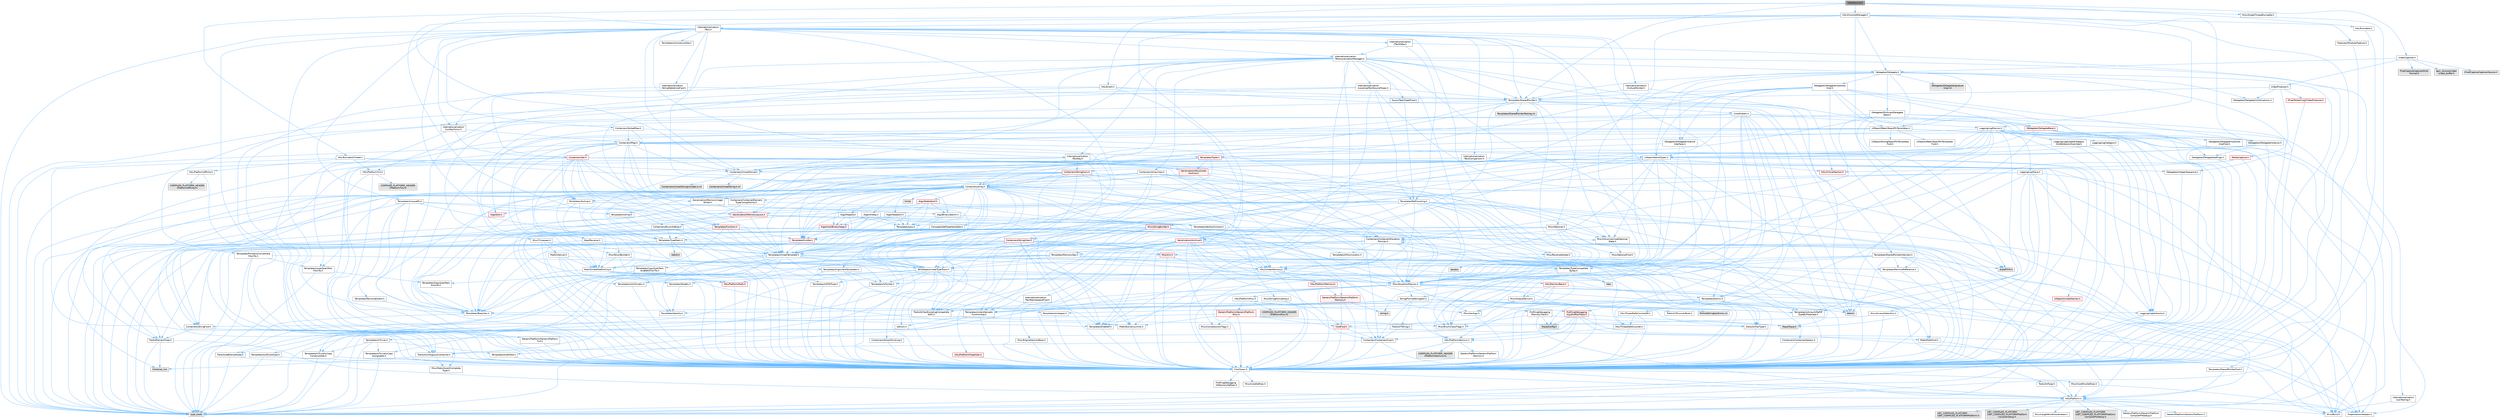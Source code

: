 digraph "VideoSource.h"
{
 // INTERACTIVE_SVG=YES
 // LATEX_PDF_SIZE
  bgcolor="transparent";
  edge [fontname=Helvetica,fontsize=10,labelfontname=Helvetica,labelfontsize=10];
  node [fontname=Helvetica,fontsize=10,shape=box,height=0.2,width=0.4];
  Node1 [id="Node000001",label="VideoSource.h",height=0.2,width=0.4,color="gray40", fillcolor="grey60", style="filled", fontcolor="black",tooltip=" "];
  Node1 -> Node2 [id="edge1_Node000001_Node000002",color="steelblue1",style="solid",tooltip=" "];
  Node2 [id="Node000002",label="HAL/Event.h",height=0.2,width=0.4,color="grey40", fillcolor="white", style="filled",URL="$d6/d8d/Event_8h.html",tooltip=" "];
  Node2 -> Node3 [id="edge2_Node000002_Node000003",color="steelblue1",style="solid",tooltip=" "];
  Node3 [id="Node000003",label="CoreTypes.h",height=0.2,width=0.4,color="grey40", fillcolor="white", style="filled",URL="$dc/dec/CoreTypes_8h.html",tooltip=" "];
  Node3 -> Node4 [id="edge3_Node000003_Node000004",color="steelblue1",style="solid",tooltip=" "];
  Node4 [id="Node000004",label="HAL/Platform.h",height=0.2,width=0.4,color="grey40", fillcolor="white", style="filled",URL="$d9/dd0/Platform_8h.html",tooltip=" "];
  Node4 -> Node5 [id="edge4_Node000004_Node000005",color="steelblue1",style="solid",tooltip=" "];
  Node5 [id="Node000005",label="Misc/Build.h",height=0.2,width=0.4,color="grey40", fillcolor="white", style="filled",URL="$d3/dbb/Build_8h.html",tooltip=" "];
  Node4 -> Node6 [id="edge5_Node000004_Node000006",color="steelblue1",style="solid",tooltip=" "];
  Node6 [id="Node000006",label="Misc/LargeWorldCoordinates.h",height=0.2,width=0.4,color="grey40", fillcolor="white", style="filled",URL="$d2/dcb/LargeWorldCoordinates_8h.html",tooltip=" "];
  Node4 -> Node7 [id="edge6_Node000004_Node000007",color="steelblue1",style="solid",tooltip=" "];
  Node7 [id="Node000007",label="type_traits",height=0.2,width=0.4,color="grey60", fillcolor="#E0E0E0", style="filled",tooltip=" "];
  Node4 -> Node8 [id="edge7_Node000004_Node000008",color="steelblue1",style="solid",tooltip=" "];
  Node8 [id="Node000008",label="PreprocessorHelpers.h",height=0.2,width=0.4,color="grey40", fillcolor="white", style="filled",URL="$db/ddb/PreprocessorHelpers_8h.html",tooltip=" "];
  Node4 -> Node9 [id="edge8_Node000004_Node000009",color="steelblue1",style="solid",tooltip=" "];
  Node9 [id="Node000009",label="UBT_COMPILED_PLATFORM\l/UBT_COMPILED_PLATFORMPlatform\lCompilerPreSetup.h",height=0.2,width=0.4,color="grey60", fillcolor="#E0E0E0", style="filled",tooltip=" "];
  Node4 -> Node10 [id="edge9_Node000004_Node000010",color="steelblue1",style="solid",tooltip=" "];
  Node10 [id="Node000010",label="GenericPlatform/GenericPlatform\lCompilerPreSetup.h",height=0.2,width=0.4,color="grey40", fillcolor="white", style="filled",URL="$d9/dc8/GenericPlatformCompilerPreSetup_8h.html",tooltip=" "];
  Node4 -> Node11 [id="edge10_Node000004_Node000011",color="steelblue1",style="solid",tooltip=" "];
  Node11 [id="Node000011",label="GenericPlatform/GenericPlatform.h",height=0.2,width=0.4,color="grey40", fillcolor="white", style="filled",URL="$d6/d84/GenericPlatform_8h.html",tooltip=" "];
  Node4 -> Node12 [id="edge11_Node000004_Node000012",color="steelblue1",style="solid",tooltip=" "];
  Node12 [id="Node000012",label="UBT_COMPILED_PLATFORM\l/UBT_COMPILED_PLATFORMPlatform.h",height=0.2,width=0.4,color="grey60", fillcolor="#E0E0E0", style="filled",tooltip=" "];
  Node4 -> Node13 [id="edge12_Node000004_Node000013",color="steelblue1",style="solid",tooltip=" "];
  Node13 [id="Node000013",label="UBT_COMPILED_PLATFORM\l/UBT_COMPILED_PLATFORMPlatform\lCompilerSetup.h",height=0.2,width=0.4,color="grey60", fillcolor="#E0E0E0", style="filled",tooltip=" "];
  Node3 -> Node14 [id="edge13_Node000003_Node000014",color="steelblue1",style="solid",tooltip=" "];
  Node14 [id="Node000014",label="ProfilingDebugging\l/UMemoryDefines.h",height=0.2,width=0.4,color="grey40", fillcolor="white", style="filled",URL="$d2/da2/UMemoryDefines_8h.html",tooltip=" "];
  Node3 -> Node15 [id="edge14_Node000003_Node000015",color="steelblue1",style="solid",tooltip=" "];
  Node15 [id="Node000015",label="Misc/CoreMiscDefines.h",height=0.2,width=0.4,color="grey40", fillcolor="white", style="filled",URL="$da/d38/CoreMiscDefines_8h.html",tooltip=" "];
  Node15 -> Node4 [id="edge15_Node000015_Node000004",color="steelblue1",style="solid",tooltip=" "];
  Node15 -> Node8 [id="edge16_Node000015_Node000008",color="steelblue1",style="solid",tooltip=" "];
  Node3 -> Node16 [id="edge17_Node000003_Node000016",color="steelblue1",style="solid",tooltip=" "];
  Node16 [id="Node000016",label="Misc/CoreDefines.h",height=0.2,width=0.4,color="grey40", fillcolor="white", style="filled",URL="$d3/dd2/CoreDefines_8h.html",tooltip=" "];
  Node2 -> Node17 [id="edge18_Node000002_Node000017",color="steelblue1",style="solid",tooltip=" "];
  Node17 [id="Node000017",label="Math/NumericLimits.h",height=0.2,width=0.4,color="grey40", fillcolor="white", style="filled",URL="$df/d1b/NumericLimits_8h.html",tooltip=" "];
  Node17 -> Node3 [id="edge19_Node000017_Node000003",color="steelblue1",style="solid",tooltip=" "];
  Node2 -> Node18 [id="edge20_Node000002_Node000018",color="steelblue1",style="solid",tooltip=" "];
  Node18 [id="Node000018",label="Misc/Timespan.h",height=0.2,width=0.4,color="grey40", fillcolor="white", style="filled",URL="$da/dd9/Timespan_8h.html",tooltip=" "];
  Node18 -> Node3 [id="edge21_Node000018_Node000003",color="steelblue1",style="solid",tooltip=" "];
  Node18 -> Node19 [id="edge22_Node000018_Node000019",color="steelblue1",style="solid",tooltip=" "];
  Node19 [id="Node000019",label="Math/Interval.h",height=0.2,width=0.4,color="grey40", fillcolor="white", style="filled",URL="$d1/d55/Interval_8h.html",tooltip=" "];
  Node19 -> Node3 [id="edge23_Node000019_Node000003",color="steelblue1",style="solid",tooltip=" "];
  Node19 -> Node20 [id="edge24_Node000019_Node000020",color="steelblue1",style="solid",tooltip=" "];
  Node20 [id="Node000020",label="Templates/IsArithmetic.h",height=0.2,width=0.4,color="grey40", fillcolor="white", style="filled",URL="$d2/d5d/IsArithmetic_8h.html",tooltip=" "];
  Node20 -> Node3 [id="edge25_Node000020_Node000003",color="steelblue1",style="solid",tooltip=" "];
  Node19 -> Node21 [id="edge26_Node000019_Node000021",color="steelblue1",style="solid",tooltip=" "];
  Node21 [id="Node000021",label="Templates/UnrealTypeTraits.h",height=0.2,width=0.4,color="grey40", fillcolor="white", style="filled",URL="$d2/d2d/UnrealTypeTraits_8h.html",tooltip=" "];
  Node21 -> Node3 [id="edge27_Node000021_Node000003",color="steelblue1",style="solid",tooltip=" "];
  Node21 -> Node22 [id="edge28_Node000021_Node000022",color="steelblue1",style="solid",tooltip=" "];
  Node22 [id="Node000022",label="Templates/IsPointer.h",height=0.2,width=0.4,color="grey40", fillcolor="white", style="filled",URL="$d7/d05/IsPointer_8h.html",tooltip=" "];
  Node22 -> Node3 [id="edge29_Node000022_Node000003",color="steelblue1",style="solid",tooltip=" "];
  Node21 -> Node23 [id="edge30_Node000021_Node000023",color="steelblue1",style="solid",tooltip=" "];
  Node23 [id="Node000023",label="Misc/AssertionMacros.h",height=0.2,width=0.4,color="grey40", fillcolor="white", style="filled",URL="$d0/dfa/AssertionMacros_8h.html",tooltip=" "];
  Node23 -> Node3 [id="edge31_Node000023_Node000003",color="steelblue1",style="solid",tooltip=" "];
  Node23 -> Node4 [id="edge32_Node000023_Node000004",color="steelblue1",style="solid",tooltip=" "];
  Node23 -> Node24 [id="edge33_Node000023_Node000024",color="steelblue1",style="solid",tooltip=" "];
  Node24 [id="Node000024",label="HAL/PlatformMisc.h",height=0.2,width=0.4,color="grey40", fillcolor="white", style="filled",URL="$d0/df5/PlatformMisc_8h.html",tooltip=" "];
  Node24 -> Node3 [id="edge34_Node000024_Node000003",color="steelblue1",style="solid",tooltip=" "];
  Node24 -> Node25 [id="edge35_Node000024_Node000025",color="steelblue1",style="solid",tooltip=" "];
  Node25 [id="Node000025",label="GenericPlatform/GenericPlatform\lMisc.h",height=0.2,width=0.4,color="red", fillcolor="#FFF0F0", style="filled",URL="$db/d9a/GenericPlatformMisc_8h.html",tooltip=" "];
  Node25 -> Node26 [id="edge36_Node000025_Node000026",color="steelblue1",style="solid",tooltip=" "];
  Node26 [id="Node000026",label="Containers/StringFwd.h",height=0.2,width=0.4,color="grey40", fillcolor="white", style="filled",URL="$df/d37/StringFwd_8h.html",tooltip=" "];
  Node26 -> Node3 [id="edge37_Node000026_Node000003",color="steelblue1",style="solid",tooltip=" "];
  Node26 -> Node27 [id="edge38_Node000026_Node000027",color="steelblue1",style="solid",tooltip=" "];
  Node27 [id="Node000027",label="Traits/ElementType.h",height=0.2,width=0.4,color="grey40", fillcolor="white", style="filled",URL="$d5/d4f/ElementType_8h.html",tooltip=" "];
  Node27 -> Node4 [id="edge39_Node000027_Node000004",color="steelblue1",style="solid",tooltip=" "];
  Node27 -> Node28 [id="edge40_Node000027_Node000028",color="steelblue1",style="solid",tooltip=" "];
  Node28 [id="Node000028",label="initializer_list",height=0.2,width=0.4,color="grey60", fillcolor="#E0E0E0", style="filled",tooltip=" "];
  Node27 -> Node7 [id="edge41_Node000027_Node000007",color="steelblue1",style="solid",tooltip=" "];
  Node26 -> Node29 [id="edge42_Node000026_Node000029",color="steelblue1",style="solid",tooltip=" "];
  Node29 [id="Node000029",label="Traits/IsContiguousContainer.h",height=0.2,width=0.4,color="grey40", fillcolor="white", style="filled",URL="$d5/d3c/IsContiguousContainer_8h.html",tooltip=" "];
  Node29 -> Node3 [id="edge43_Node000029_Node000003",color="steelblue1",style="solid",tooltip=" "];
  Node29 -> Node30 [id="edge44_Node000029_Node000030",color="steelblue1",style="solid",tooltip=" "];
  Node30 [id="Node000030",label="Misc/StaticAssertComplete\lType.h",height=0.2,width=0.4,color="grey40", fillcolor="white", style="filled",URL="$d5/d4e/StaticAssertCompleteType_8h.html",tooltip=" "];
  Node29 -> Node28 [id="edge45_Node000029_Node000028",color="steelblue1",style="solid",tooltip=" "];
  Node25 -> Node31 [id="edge46_Node000025_Node000031",color="steelblue1",style="solid",tooltip=" "];
  Node31 [id="Node000031",label="CoreFwd.h",height=0.2,width=0.4,color="red", fillcolor="#FFF0F0", style="filled",URL="$d1/d1e/CoreFwd_8h.html",tooltip=" "];
  Node31 -> Node3 [id="edge47_Node000031_Node000003",color="steelblue1",style="solid",tooltip=" "];
  Node31 -> Node32 [id="edge48_Node000031_Node000032",color="steelblue1",style="solid",tooltip=" "];
  Node32 [id="Node000032",label="Containers/ContainersFwd.h",height=0.2,width=0.4,color="grey40", fillcolor="white", style="filled",URL="$d4/d0a/ContainersFwd_8h.html",tooltip=" "];
  Node32 -> Node4 [id="edge49_Node000032_Node000004",color="steelblue1",style="solid",tooltip=" "];
  Node32 -> Node3 [id="edge50_Node000032_Node000003",color="steelblue1",style="solid",tooltip=" "];
  Node32 -> Node29 [id="edge51_Node000032_Node000029",color="steelblue1",style="solid",tooltip=" "];
  Node31 -> Node33 [id="edge52_Node000031_Node000033",color="steelblue1",style="solid",tooltip=" "];
  Node33 [id="Node000033",label="Math/MathFwd.h",height=0.2,width=0.4,color="grey40", fillcolor="white", style="filled",URL="$d2/d10/MathFwd_8h.html",tooltip=" "];
  Node33 -> Node4 [id="edge53_Node000033_Node000004",color="steelblue1",style="solid",tooltip=" "];
  Node25 -> Node3 [id="edge54_Node000025_Node000003",color="steelblue1",style="solid",tooltip=" "];
  Node25 -> Node17 [id="edge55_Node000025_Node000017",color="steelblue1",style="solid",tooltip=" "];
  Node25 -> Node46 [id="edge56_Node000025_Node000046",color="steelblue1",style="solid",tooltip=" "];
  Node46 [id="Node000046",label="Misc/CompressionFlags.h",height=0.2,width=0.4,color="grey40", fillcolor="white", style="filled",URL="$d9/d76/CompressionFlags_8h.html",tooltip=" "];
  Node25 -> Node47 [id="edge57_Node000025_Node000047",color="steelblue1",style="solid",tooltip=" "];
  Node47 [id="Node000047",label="Misc/EnumClassFlags.h",height=0.2,width=0.4,color="grey40", fillcolor="white", style="filled",URL="$d8/de7/EnumClassFlags_8h.html",tooltip=" "];
  Node24 -> Node50 [id="edge58_Node000024_Node000050",color="steelblue1",style="solid",tooltip=" "];
  Node50 [id="Node000050",label="COMPILED_PLATFORM_HEADER\l(PlatformMisc.h)",height=0.2,width=0.4,color="grey60", fillcolor="#E0E0E0", style="filled",tooltip=" "];
  Node24 -> Node51 [id="edge59_Node000024_Node000051",color="steelblue1",style="solid",tooltip=" "];
  Node51 [id="Node000051",label="ProfilingDebugging\l/CpuProfilerTrace.h",height=0.2,width=0.4,color="red", fillcolor="#FFF0F0", style="filled",URL="$da/dcb/CpuProfilerTrace_8h.html",tooltip=" "];
  Node51 -> Node3 [id="edge60_Node000051_Node000003",color="steelblue1",style="solid",tooltip=" "];
  Node51 -> Node32 [id="edge61_Node000051_Node000032",color="steelblue1",style="solid",tooltip=" "];
  Node51 -> Node52 [id="edge62_Node000051_Node000052",color="steelblue1",style="solid",tooltip=" "];
  Node52 [id="Node000052",label="HAL/PlatformAtomics.h",height=0.2,width=0.4,color="grey40", fillcolor="white", style="filled",URL="$d3/d36/PlatformAtomics_8h.html",tooltip=" "];
  Node52 -> Node3 [id="edge63_Node000052_Node000003",color="steelblue1",style="solid",tooltip=" "];
  Node52 -> Node53 [id="edge64_Node000052_Node000053",color="steelblue1",style="solid",tooltip=" "];
  Node53 [id="Node000053",label="GenericPlatform/GenericPlatform\lAtomics.h",height=0.2,width=0.4,color="grey40", fillcolor="white", style="filled",URL="$da/d72/GenericPlatformAtomics_8h.html",tooltip=" "];
  Node53 -> Node3 [id="edge65_Node000053_Node000003",color="steelblue1",style="solid",tooltip=" "];
  Node52 -> Node54 [id="edge66_Node000052_Node000054",color="steelblue1",style="solid",tooltip=" "];
  Node54 [id="Node000054",label="COMPILED_PLATFORM_HEADER\l(PlatformAtomics.h)",height=0.2,width=0.4,color="grey60", fillcolor="#E0E0E0", style="filled",tooltip=" "];
  Node51 -> Node8 [id="edge67_Node000051_Node000008",color="steelblue1",style="solid",tooltip=" "];
  Node51 -> Node5 [id="edge68_Node000051_Node000005",color="steelblue1",style="solid",tooltip=" "];
  Node51 -> Node55 [id="edge69_Node000051_Node000055",color="steelblue1",style="solid",tooltip=" "];
  Node55 [id="Node000055",label="Trace/Config.h",height=0.2,width=0.4,color="grey60", fillcolor="#E0E0E0", style="filled",tooltip=" "];
  Node51 -> Node58 [id="edge70_Node000051_Node000058",color="steelblue1",style="solid",tooltip=" "];
  Node58 [id="Node000058",label="Trace/Trace.h",height=0.2,width=0.4,color="grey60", fillcolor="#E0E0E0", style="filled",tooltip=" "];
  Node23 -> Node8 [id="edge71_Node000023_Node000008",color="steelblue1",style="solid",tooltip=" "];
  Node23 -> Node59 [id="edge72_Node000023_Node000059",color="steelblue1",style="solid",tooltip=" "];
  Node59 [id="Node000059",label="Templates/EnableIf.h",height=0.2,width=0.4,color="grey40", fillcolor="white", style="filled",URL="$d7/d60/EnableIf_8h.html",tooltip=" "];
  Node59 -> Node3 [id="edge73_Node000059_Node000003",color="steelblue1",style="solid",tooltip=" "];
  Node23 -> Node60 [id="edge74_Node000023_Node000060",color="steelblue1",style="solid",tooltip=" "];
  Node60 [id="Node000060",label="Templates/IsArrayOrRefOf\lTypeByPredicate.h",height=0.2,width=0.4,color="grey40", fillcolor="white", style="filled",URL="$d6/da1/IsArrayOrRefOfTypeByPredicate_8h.html",tooltip=" "];
  Node60 -> Node3 [id="edge75_Node000060_Node000003",color="steelblue1",style="solid",tooltip=" "];
  Node23 -> Node61 [id="edge76_Node000023_Node000061",color="steelblue1",style="solid",tooltip=" "];
  Node61 [id="Node000061",label="Templates/IsValidVariadic\lFunctionArg.h",height=0.2,width=0.4,color="grey40", fillcolor="white", style="filled",URL="$d0/dc8/IsValidVariadicFunctionArg_8h.html",tooltip=" "];
  Node61 -> Node3 [id="edge77_Node000061_Node000003",color="steelblue1",style="solid",tooltip=" "];
  Node61 -> Node62 [id="edge78_Node000061_Node000062",color="steelblue1",style="solid",tooltip=" "];
  Node62 [id="Node000062",label="IsEnum.h",height=0.2,width=0.4,color="grey40", fillcolor="white", style="filled",URL="$d4/de5/IsEnum_8h.html",tooltip=" "];
  Node61 -> Node7 [id="edge79_Node000061_Node000007",color="steelblue1",style="solid",tooltip=" "];
  Node23 -> Node63 [id="edge80_Node000023_Node000063",color="steelblue1",style="solid",tooltip=" "];
  Node63 [id="Node000063",label="Traits/IsCharEncodingCompatible\lWith.h",height=0.2,width=0.4,color="grey40", fillcolor="white", style="filled",URL="$df/dd1/IsCharEncodingCompatibleWith_8h.html",tooltip=" "];
  Node63 -> Node7 [id="edge81_Node000063_Node000007",color="steelblue1",style="solid",tooltip=" "];
  Node63 -> Node64 [id="edge82_Node000063_Node000064",color="steelblue1",style="solid",tooltip=" "];
  Node64 [id="Node000064",label="Traits/IsCharType.h",height=0.2,width=0.4,color="grey40", fillcolor="white", style="filled",URL="$db/d51/IsCharType_8h.html",tooltip=" "];
  Node64 -> Node3 [id="edge83_Node000064_Node000003",color="steelblue1",style="solid",tooltip=" "];
  Node23 -> Node65 [id="edge84_Node000023_Node000065",color="steelblue1",style="solid",tooltip=" "];
  Node65 [id="Node000065",label="Misc/VarArgs.h",height=0.2,width=0.4,color="grey40", fillcolor="white", style="filled",URL="$d5/d6f/VarArgs_8h.html",tooltip=" "];
  Node65 -> Node3 [id="edge85_Node000065_Node000003",color="steelblue1",style="solid",tooltip=" "];
  Node23 -> Node66 [id="edge86_Node000023_Node000066",color="steelblue1",style="solid",tooltip=" "];
  Node66 [id="Node000066",label="String/FormatStringSan.h",height=0.2,width=0.4,color="grey40", fillcolor="white", style="filled",URL="$d3/d8b/FormatStringSan_8h.html",tooltip=" "];
  Node66 -> Node7 [id="edge87_Node000066_Node000007",color="steelblue1",style="solid",tooltip=" "];
  Node66 -> Node3 [id="edge88_Node000066_Node000003",color="steelblue1",style="solid",tooltip=" "];
  Node66 -> Node67 [id="edge89_Node000066_Node000067",color="steelblue1",style="solid",tooltip=" "];
  Node67 [id="Node000067",label="Templates/Requires.h",height=0.2,width=0.4,color="grey40", fillcolor="white", style="filled",URL="$dc/d96/Requires_8h.html",tooltip=" "];
  Node67 -> Node59 [id="edge90_Node000067_Node000059",color="steelblue1",style="solid",tooltip=" "];
  Node67 -> Node7 [id="edge91_Node000067_Node000007",color="steelblue1",style="solid",tooltip=" "];
  Node66 -> Node68 [id="edge92_Node000066_Node000068",color="steelblue1",style="solid",tooltip=" "];
  Node68 [id="Node000068",label="Templates/Identity.h",height=0.2,width=0.4,color="grey40", fillcolor="white", style="filled",URL="$d0/dd5/Identity_8h.html",tooltip=" "];
  Node66 -> Node61 [id="edge93_Node000066_Node000061",color="steelblue1",style="solid",tooltip=" "];
  Node66 -> Node64 [id="edge94_Node000066_Node000064",color="steelblue1",style="solid",tooltip=" "];
  Node66 -> Node69 [id="edge95_Node000066_Node000069",color="steelblue1",style="solid",tooltip=" "];
  Node69 [id="Node000069",label="Traits/IsTEnumAsByte.h",height=0.2,width=0.4,color="grey40", fillcolor="white", style="filled",URL="$d1/de6/IsTEnumAsByte_8h.html",tooltip=" "];
  Node66 -> Node70 [id="edge96_Node000066_Node000070",color="steelblue1",style="solid",tooltip=" "];
  Node70 [id="Node000070",label="Traits/IsTString.h",height=0.2,width=0.4,color="grey40", fillcolor="white", style="filled",URL="$d0/df8/IsTString_8h.html",tooltip=" "];
  Node70 -> Node32 [id="edge97_Node000070_Node000032",color="steelblue1",style="solid",tooltip=" "];
  Node66 -> Node32 [id="edge98_Node000066_Node000032",color="steelblue1",style="solid",tooltip=" "];
  Node66 -> Node71 [id="edge99_Node000066_Node000071",color="steelblue1",style="solid",tooltip=" "];
  Node71 [id="Node000071",label="FormatStringSanErrors.inl",height=0.2,width=0.4,color="grey60", fillcolor="#E0E0E0", style="filled",tooltip=" "];
  Node23 -> Node72 [id="edge100_Node000023_Node000072",color="steelblue1",style="solid",tooltip=" "];
  Node72 [id="Node000072",label="atomic",height=0.2,width=0.4,color="grey60", fillcolor="#E0E0E0", style="filled",tooltip=" "];
  Node21 -> Node73 [id="edge101_Node000021_Node000073",color="steelblue1",style="solid",tooltip=" "];
  Node73 [id="Node000073",label="Templates/AndOrNot.h",height=0.2,width=0.4,color="grey40", fillcolor="white", style="filled",URL="$db/d0a/AndOrNot_8h.html",tooltip=" "];
  Node73 -> Node3 [id="edge102_Node000073_Node000003",color="steelblue1",style="solid",tooltip=" "];
  Node21 -> Node59 [id="edge103_Node000021_Node000059",color="steelblue1",style="solid",tooltip=" "];
  Node21 -> Node20 [id="edge104_Node000021_Node000020",color="steelblue1",style="solid",tooltip=" "];
  Node21 -> Node62 [id="edge105_Node000021_Node000062",color="steelblue1",style="solid",tooltip=" "];
  Node21 -> Node74 [id="edge106_Node000021_Node000074",color="steelblue1",style="solid",tooltip=" "];
  Node74 [id="Node000074",label="Templates/Models.h",height=0.2,width=0.4,color="grey40", fillcolor="white", style="filled",URL="$d3/d0c/Models_8h.html",tooltip=" "];
  Node74 -> Node68 [id="edge107_Node000074_Node000068",color="steelblue1",style="solid",tooltip=" "];
  Node21 -> Node75 [id="edge108_Node000021_Node000075",color="steelblue1",style="solid",tooltip=" "];
  Node75 [id="Node000075",label="Templates/IsPODType.h",height=0.2,width=0.4,color="grey40", fillcolor="white", style="filled",URL="$d7/db1/IsPODType_8h.html",tooltip=" "];
  Node75 -> Node3 [id="edge109_Node000075_Node000003",color="steelblue1",style="solid",tooltip=" "];
  Node21 -> Node76 [id="edge110_Node000021_Node000076",color="steelblue1",style="solid",tooltip=" "];
  Node76 [id="Node000076",label="Templates/IsUECoreType.h",height=0.2,width=0.4,color="grey40", fillcolor="white", style="filled",URL="$d1/db8/IsUECoreType_8h.html",tooltip=" "];
  Node76 -> Node3 [id="edge111_Node000076_Node000003",color="steelblue1",style="solid",tooltip=" "];
  Node76 -> Node7 [id="edge112_Node000076_Node000007",color="steelblue1",style="solid",tooltip=" "];
  Node21 -> Node77 [id="edge113_Node000021_Node000077",color="steelblue1",style="solid",tooltip=" "];
  Node77 [id="Node000077",label="Templates/IsTriviallyCopy\lConstructible.h",height=0.2,width=0.4,color="grey40", fillcolor="white", style="filled",URL="$d3/d78/IsTriviallyCopyConstructible_8h.html",tooltip=" "];
  Node77 -> Node3 [id="edge114_Node000077_Node000003",color="steelblue1",style="solid",tooltip=" "];
  Node77 -> Node7 [id="edge115_Node000077_Node000007",color="steelblue1",style="solid",tooltip=" "];
  Node19 -> Node17 [id="edge116_Node000019_Node000017",color="steelblue1",style="solid",tooltip=" "];
  Node19 -> Node78 [id="edge117_Node000019_Node000078",color="steelblue1",style="solid",tooltip=" "];
  Node78 [id="Node000078",label="Math/UnrealMathUtility.h",height=0.2,width=0.4,color="grey40", fillcolor="white", style="filled",URL="$db/db8/UnrealMathUtility_8h.html",tooltip=" "];
  Node78 -> Node3 [id="edge118_Node000078_Node000003",color="steelblue1",style="solid",tooltip=" "];
  Node78 -> Node23 [id="edge119_Node000078_Node000023",color="steelblue1",style="solid",tooltip=" "];
  Node78 -> Node79 [id="edge120_Node000078_Node000079",color="steelblue1",style="solid",tooltip=" "];
  Node79 [id="Node000079",label="HAL/PlatformMath.h",height=0.2,width=0.4,color="red", fillcolor="#FFF0F0", style="filled",URL="$dc/d53/PlatformMath_8h.html",tooltip=" "];
  Node79 -> Node3 [id="edge121_Node000079_Node000003",color="steelblue1",style="solid",tooltip=" "];
  Node78 -> Node33 [id="edge122_Node000078_Node000033",color="steelblue1",style="solid",tooltip=" "];
  Node78 -> Node68 [id="edge123_Node000078_Node000068",color="steelblue1",style="solid",tooltip=" "];
  Node78 -> Node67 [id="edge124_Node000078_Node000067",color="steelblue1",style="solid",tooltip=" "];
  Node18 -> Node78 [id="edge125_Node000018_Node000078",color="steelblue1",style="solid",tooltip=" "];
  Node18 -> Node23 [id="edge126_Node000018_Node000023",color="steelblue1",style="solid",tooltip=" "];
  Node2 -> Node90 [id="edge127_Node000002_Node000090",color="steelblue1",style="solid",tooltip=" "];
  Node90 [id="Node000090",label="Templates/Atomic.h",height=0.2,width=0.4,color="grey40", fillcolor="white", style="filled",URL="$d3/d91/Atomic_8h.html",tooltip=" "];
  Node90 -> Node91 [id="edge128_Node000090_Node000091",color="steelblue1",style="solid",tooltip=" "];
  Node91 [id="Node000091",label="HAL/ThreadSafeCounter.h",height=0.2,width=0.4,color="grey40", fillcolor="white", style="filled",URL="$dc/dc9/ThreadSafeCounter_8h.html",tooltip=" "];
  Node91 -> Node3 [id="edge129_Node000091_Node000003",color="steelblue1",style="solid",tooltip=" "];
  Node91 -> Node52 [id="edge130_Node000091_Node000052",color="steelblue1",style="solid",tooltip=" "];
  Node90 -> Node92 [id="edge131_Node000090_Node000092",color="steelblue1",style="solid",tooltip=" "];
  Node92 [id="Node000092",label="HAL/ThreadSafeCounter64.h",height=0.2,width=0.4,color="grey40", fillcolor="white", style="filled",URL="$d0/d12/ThreadSafeCounter64_8h.html",tooltip=" "];
  Node92 -> Node3 [id="edge132_Node000092_Node000003",color="steelblue1",style="solid",tooltip=" "];
  Node92 -> Node91 [id="edge133_Node000092_Node000091",color="steelblue1",style="solid",tooltip=" "];
  Node90 -> Node86 [id="edge134_Node000090_Node000086",color="steelblue1",style="solid",tooltip=" "];
  Node86 [id="Node000086",label="Templates/IsIntegral.h",height=0.2,width=0.4,color="grey40", fillcolor="white", style="filled",URL="$da/d64/IsIntegral_8h.html",tooltip=" "];
  Node86 -> Node3 [id="edge135_Node000086_Node000003",color="steelblue1",style="solid",tooltip=" "];
  Node90 -> Node93 [id="edge136_Node000090_Node000093",color="steelblue1",style="solid",tooltip=" "];
  Node93 [id="Node000093",label="Templates/IsTrivial.h",height=0.2,width=0.4,color="grey40", fillcolor="white", style="filled",URL="$da/d4c/IsTrivial_8h.html",tooltip=" "];
  Node93 -> Node73 [id="edge137_Node000093_Node000073",color="steelblue1",style="solid",tooltip=" "];
  Node93 -> Node77 [id="edge138_Node000093_Node000077",color="steelblue1",style="solid",tooltip=" "];
  Node93 -> Node94 [id="edge139_Node000093_Node000094",color="steelblue1",style="solid",tooltip=" "];
  Node94 [id="Node000094",label="Templates/IsTriviallyCopy\lAssignable.h",height=0.2,width=0.4,color="grey40", fillcolor="white", style="filled",URL="$d2/df2/IsTriviallyCopyAssignable_8h.html",tooltip=" "];
  Node94 -> Node3 [id="edge140_Node000094_Node000003",color="steelblue1",style="solid",tooltip=" "];
  Node94 -> Node7 [id="edge141_Node000094_Node000007",color="steelblue1",style="solid",tooltip=" "];
  Node93 -> Node7 [id="edge142_Node000093_Node000007",color="steelblue1",style="solid",tooltip=" "];
  Node90 -> Node95 [id="edge143_Node000090_Node000095",color="steelblue1",style="solid",tooltip=" "];
  Node95 [id="Node000095",label="Traits/IntType.h",height=0.2,width=0.4,color="grey40", fillcolor="white", style="filled",URL="$d7/deb/IntType_8h.html",tooltip=" "];
  Node95 -> Node4 [id="edge144_Node000095_Node000004",color="steelblue1",style="solid",tooltip=" "];
  Node90 -> Node72 [id="edge145_Node000090_Node000072",color="steelblue1",style="solid",tooltip=" "];
  Node2 -> Node96 [id="edge146_Node000002_Node000096",color="steelblue1",style="solid",tooltip=" "];
  Node96 [id="Node000096",label="Templates/SharedPointer.h",height=0.2,width=0.4,color="grey40", fillcolor="white", style="filled",URL="$d2/d17/SharedPointer_8h.html",tooltip=" "];
  Node96 -> Node3 [id="edge147_Node000096_Node000003",color="steelblue1",style="solid",tooltip=" "];
  Node96 -> Node97 [id="edge148_Node000096_Node000097",color="steelblue1",style="solid",tooltip=" "];
  Node97 [id="Node000097",label="Misc/IntrusiveUnsetOptional\lState.h",height=0.2,width=0.4,color="grey40", fillcolor="white", style="filled",URL="$d2/d0a/IntrusiveUnsetOptionalState_8h.html",tooltip=" "];
  Node97 -> Node98 [id="edge149_Node000097_Node000098",color="steelblue1",style="solid",tooltip=" "];
  Node98 [id="Node000098",label="Misc/OptionalFwd.h",height=0.2,width=0.4,color="grey40", fillcolor="white", style="filled",URL="$dc/d50/OptionalFwd_8h.html",tooltip=" "];
  Node96 -> Node99 [id="edge150_Node000096_Node000099",color="steelblue1",style="solid",tooltip=" "];
  Node99 [id="Node000099",label="Templates/PointerIsConvertible\lFromTo.h",height=0.2,width=0.4,color="grey40", fillcolor="white", style="filled",URL="$d6/d65/PointerIsConvertibleFromTo_8h.html",tooltip=" "];
  Node99 -> Node3 [id="edge151_Node000099_Node000003",color="steelblue1",style="solid",tooltip=" "];
  Node99 -> Node30 [id="edge152_Node000099_Node000030",color="steelblue1",style="solid",tooltip=" "];
  Node99 -> Node100 [id="edge153_Node000099_Node000100",color="steelblue1",style="solid",tooltip=" "];
  Node100 [id="Node000100",label="Templates/LosesQualifiers\lFromTo.h",height=0.2,width=0.4,color="grey40", fillcolor="white", style="filled",URL="$d2/db3/LosesQualifiersFromTo_8h.html",tooltip=" "];
  Node100 -> Node101 [id="edge154_Node000100_Node000101",color="steelblue1",style="solid",tooltip=" "];
  Node101 [id="Node000101",label="Templates/CopyQualifiers\lFromTo.h",height=0.2,width=0.4,color="grey40", fillcolor="white", style="filled",URL="$d5/db4/CopyQualifiersFromTo_8h.html",tooltip=" "];
  Node100 -> Node7 [id="edge155_Node000100_Node000007",color="steelblue1",style="solid",tooltip=" "];
  Node99 -> Node7 [id="edge156_Node000099_Node000007",color="steelblue1",style="solid",tooltip=" "];
  Node96 -> Node23 [id="edge157_Node000096_Node000023",color="steelblue1",style="solid",tooltip=" "];
  Node96 -> Node102 [id="edge158_Node000096_Node000102",color="steelblue1",style="solid",tooltip=" "];
  Node102 [id="Node000102",label="HAL/UnrealMemory.h",height=0.2,width=0.4,color="grey40", fillcolor="white", style="filled",URL="$d9/d96/UnrealMemory_8h.html",tooltip=" "];
  Node102 -> Node3 [id="edge159_Node000102_Node000003",color="steelblue1",style="solid",tooltip=" "];
  Node102 -> Node103 [id="edge160_Node000102_Node000103",color="steelblue1",style="solid",tooltip=" "];
  Node103 [id="Node000103",label="GenericPlatform/GenericPlatform\lMemory.h",height=0.2,width=0.4,color="red", fillcolor="#FFF0F0", style="filled",URL="$dd/d22/GenericPlatformMemory_8h.html",tooltip=" "];
  Node103 -> Node31 [id="edge161_Node000103_Node000031",color="steelblue1",style="solid",tooltip=" "];
  Node103 -> Node3 [id="edge162_Node000103_Node000003",color="steelblue1",style="solid",tooltip=" "];
  Node103 -> Node45 [id="edge163_Node000103_Node000045",color="steelblue1",style="solid",tooltip=" "];
  Node45 [id="Node000045",label="string.h",height=0.2,width=0.4,color="grey60", fillcolor="#E0E0E0", style="filled",tooltip=" "];
  Node102 -> Node106 [id="edge164_Node000102_Node000106",color="steelblue1",style="solid",tooltip=" "];
  Node106 [id="Node000106",label="HAL/MemoryBase.h",height=0.2,width=0.4,color="red", fillcolor="#FFF0F0", style="filled",URL="$d6/d9f/MemoryBase_8h.html",tooltip=" "];
  Node106 -> Node3 [id="edge165_Node000106_Node000003",color="steelblue1",style="solid",tooltip=" "];
  Node106 -> Node52 [id="edge166_Node000106_Node000052",color="steelblue1",style="solid",tooltip=" "];
  Node106 -> Node108 [id="edge167_Node000106_Node000108",color="steelblue1",style="solid",tooltip=" "];
  Node108 [id="Node000108",label="Misc/OutputDevice.h",height=0.2,width=0.4,color="grey40", fillcolor="white", style="filled",URL="$d7/d32/OutputDevice_8h.html",tooltip=" "];
  Node108 -> Node31 [id="edge168_Node000108_Node000031",color="steelblue1",style="solid",tooltip=" "];
  Node108 -> Node3 [id="edge169_Node000108_Node000003",color="steelblue1",style="solid",tooltip=" "];
  Node108 -> Node109 [id="edge170_Node000108_Node000109",color="steelblue1",style="solid",tooltip=" "];
  Node109 [id="Node000109",label="Logging/LogVerbosity.h",height=0.2,width=0.4,color="grey40", fillcolor="white", style="filled",URL="$d2/d8f/LogVerbosity_8h.html",tooltip=" "];
  Node109 -> Node3 [id="edge171_Node000109_Node000003",color="steelblue1",style="solid",tooltip=" "];
  Node108 -> Node65 [id="edge172_Node000108_Node000065",color="steelblue1",style="solid",tooltip=" "];
  Node108 -> Node60 [id="edge173_Node000108_Node000060",color="steelblue1",style="solid",tooltip=" "];
  Node108 -> Node61 [id="edge174_Node000108_Node000061",color="steelblue1",style="solid",tooltip=" "];
  Node108 -> Node63 [id="edge175_Node000108_Node000063",color="steelblue1",style="solid",tooltip=" "];
  Node106 -> Node90 [id="edge176_Node000106_Node000090",color="steelblue1",style="solid",tooltip=" "];
  Node102 -> Node110 [id="edge177_Node000102_Node000110",color="steelblue1",style="solid",tooltip=" "];
  Node110 [id="Node000110",label="HAL/PlatformMemory.h",height=0.2,width=0.4,color="red", fillcolor="#FFF0F0", style="filled",URL="$de/d68/PlatformMemory_8h.html",tooltip=" "];
  Node110 -> Node3 [id="edge178_Node000110_Node000003",color="steelblue1",style="solid",tooltip=" "];
  Node110 -> Node103 [id="edge179_Node000110_Node000103",color="steelblue1",style="solid",tooltip=" "];
  Node102 -> Node112 [id="edge180_Node000102_Node000112",color="steelblue1",style="solid",tooltip=" "];
  Node112 [id="Node000112",label="ProfilingDebugging\l/MemoryTrace.h",height=0.2,width=0.4,color="grey40", fillcolor="white", style="filled",URL="$da/dd7/MemoryTrace_8h.html",tooltip=" "];
  Node112 -> Node4 [id="edge181_Node000112_Node000004",color="steelblue1",style="solid",tooltip=" "];
  Node112 -> Node47 [id="edge182_Node000112_Node000047",color="steelblue1",style="solid",tooltip=" "];
  Node112 -> Node55 [id="edge183_Node000112_Node000055",color="steelblue1",style="solid",tooltip=" "];
  Node112 -> Node58 [id="edge184_Node000112_Node000058",color="steelblue1",style="solid",tooltip=" "];
  Node102 -> Node22 [id="edge185_Node000102_Node000022",color="steelblue1",style="solid",tooltip=" "];
  Node96 -> Node113 [id="edge186_Node000096_Node000113",color="steelblue1",style="solid",tooltip=" "];
  Node113 [id="Node000113",label="Containers/Array.h",height=0.2,width=0.4,color="grey40", fillcolor="white", style="filled",URL="$df/dd0/Array_8h.html",tooltip=" "];
  Node113 -> Node3 [id="edge187_Node000113_Node000003",color="steelblue1",style="solid",tooltip=" "];
  Node113 -> Node23 [id="edge188_Node000113_Node000023",color="steelblue1",style="solid",tooltip=" "];
  Node113 -> Node97 [id="edge189_Node000113_Node000097",color="steelblue1",style="solid",tooltip=" "];
  Node113 -> Node114 [id="edge190_Node000113_Node000114",color="steelblue1",style="solid",tooltip=" "];
  Node114 [id="Node000114",label="Misc/ReverseIterate.h",height=0.2,width=0.4,color="grey40", fillcolor="white", style="filled",URL="$db/de3/ReverseIterate_8h.html",tooltip=" "];
  Node114 -> Node4 [id="edge191_Node000114_Node000004",color="steelblue1",style="solid",tooltip=" "];
  Node114 -> Node115 [id="edge192_Node000114_Node000115",color="steelblue1",style="solid",tooltip=" "];
  Node115 [id="Node000115",label="iterator",height=0.2,width=0.4,color="grey60", fillcolor="#E0E0E0", style="filled",tooltip=" "];
  Node113 -> Node102 [id="edge193_Node000113_Node000102",color="steelblue1",style="solid",tooltip=" "];
  Node113 -> Node21 [id="edge194_Node000113_Node000021",color="steelblue1",style="solid",tooltip=" "];
  Node113 -> Node116 [id="edge195_Node000113_Node000116",color="steelblue1",style="solid",tooltip=" "];
  Node116 [id="Node000116",label="Templates/UnrealTemplate.h",height=0.2,width=0.4,color="grey40", fillcolor="white", style="filled",URL="$d4/d24/UnrealTemplate_8h.html",tooltip=" "];
  Node116 -> Node3 [id="edge196_Node000116_Node000003",color="steelblue1",style="solid",tooltip=" "];
  Node116 -> Node22 [id="edge197_Node000116_Node000022",color="steelblue1",style="solid",tooltip=" "];
  Node116 -> Node102 [id="edge198_Node000116_Node000102",color="steelblue1",style="solid",tooltip=" "];
  Node116 -> Node117 [id="edge199_Node000116_Node000117",color="steelblue1",style="solid",tooltip=" "];
  Node117 [id="Node000117",label="Templates/CopyQualifiers\lAndRefsFromTo.h",height=0.2,width=0.4,color="grey40", fillcolor="white", style="filled",URL="$d3/db3/CopyQualifiersAndRefsFromTo_8h.html",tooltip=" "];
  Node117 -> Node101 [id="edge200_Node000117_Node000101",color="steelblue1",style="solid",tooltip=" "];
  Node116 -> Node21 [id="edge201_Node000116_Node000021",color="steelblue1",style="solid",tooltip=" "];
  Node116 -> Node82 [id="edge202_Node000116_Node000082",color="steelblue1",style="solid",tooltip=" "];
  Node82 [id="Node000082",label="Templates/RemoveReference.h",height=0.2,width=0.4,color="grey40", fillcolor="white", style="filled",URL="$da/dbe/RemoveReference_8h.html",tooltip=" "];
  Node82 -> Node3 [id="edge203_Node000082_Node000003",color="steelblue1",style="solid",tooltip=" "];
  Node116 -> Node67 [id="edge204_Node000116_Node000067",color="steelblue1",style="solid",tooltip=" "];
  Node116 -> Node87 [id="edge205_Node000116_Node000087",color="steelblue1",style="solid",tooltip=" "];
  Node87 [id="Node000087",label="Templates/TypeCompatible\lBytes.h",height=0.2,width=0.4,color="grey40", fillcolor="white", style="filled",URL="$df/d0a/TypeCompatibleBytes_8h.html",tooltip=" "];
  Node87 -> Node3 [id="edge206_Node000087_Node000003",color="steelblue1",style="solid",tooltip=" "];
  Node87 -> Node45 [id="edge207_Node000087_Node000045",color="steelblue1",style="solid",tooltip=" "];
  Node87 -> Node37 [id="edge208_Node000087_Node000037",color="steelblue1",style="solid",tooltip=" "];
  Node37 [id="Node000037",label="new",height=0.2,width=0.4,color="grey60", fillcolor="#E0E0E0", style="filled",tooltip=" "];
  Node87 -> Node7 [id="edge209_Node000087_Node000007",color="steelblue1",style="solid",tooltip=" "];
  Node116 -> Node68 [id="edge210_Node000116_Node000068",color="steelblue1",style="solid",tooltip=" "];
  Node116 -> Node29 [id="edge211_Node000116_Node000029",color="steelblue1",style="solid",tooltip=" "];
  Node116 -> Node118 [id="edge212_Node000116_Node000118",color="steelblue1",style="solid",tooltip=" "];
  Node118 [id="Node000118",label="Traits/UseBitwiseSwap.h",height=0.2,width=0.4,color="grey40", fillcolor="white", style="filled",URL="$db/df3/UseBitwiseSwap_8h.html",tooltip=" "];
  Node118 -> Node3 [id="edge213_Node000118_Node000003",color="steelblue1",style="solid",tooltip=" "];
  Node118 -> Node7 [id="edge214_Node000118_Node000007",color="steelblue1",style="solid",tooltip=" "];
  Node116 -> Node7 [id="edge215_Node000116_Node000007",color="steelblue1",style="solid",tooltip=" "];
  Node113 -> Node119 [id="edge216_Node000113_Node000119",color="steelblue1",style="solid",tooltip=" "];
  Node119 [id="Node000119",label="Containers/AllowShrinking.h",height=0.2,width=0.4,color="grey40", fillcolor="white", style="filled",URL="$d7/d1a/AllowShrinking_8h.html",tooltip=" "];
  Node119 -> Node3 [id="edge217_Node000119_Node000003",color="steelblue1",style="solid",tooltip=" "];
  Node113 -> Node120 [id="edge218_Node000113_Node000120",color="steelblue1",style="solid",tooltip=" "];
  Node120 [id="Node000120",label="Containers/ContainerAllocation\lPolicies.h",height=0.2,width=0.4,color="grey40", fillcolor="white", style="filled",URL="$d7/dff/ContainerAllocationPolicies_8h.html",tooltip=" "];
  Node120 -> Node3 [id="edge219_Node000120_Node000003",color="steelblue1",style="solid",tooltip=" "];
  Node120 -> Node121 [id="edge220_Node000120_Node000121",color="steelblue1",style="solid",tooltip=" "];
  Node121 [id="Node000121",label="Containers/ContainerHelpers.h",height=0.2,width=0.4,color="grey40", fillcolor="white", style="filled",URL="$d7/d33/ContainerHelpers_8h.html",tooltip=" "];
  Node121 -> Node3 [id="edge221_Node000121_Node000003",color="steelblue1",style="solid",tooltip=" "];
  Node120 -> Node120 [id="edge222_Node000120_Node000120",color="steelblue1",style="solid",tooltip=" "];
  Node120 -> Node79 [id="edge223_Node000120_Node000079",color="steelblue1",style="solid",tooltip=" "];
  Node120 -> Node102 [id="edge224_Node000120_Node000102",color="steelblue1",style="solid",tooltip=" "];
  Node120 -> Node17 [id="edge225_Node000120_Node000017",color="steelblue1",style="solid",tooltip=" "];
  Node120 -> Node23 [id="edge226_Node000120_Node000023",color="steelblue1",style="solid",tooltip=" "];
  Node120 -> Node122 [id="edge227_Node000120_Node000122",color="steelblue1",style="solid",tooltip=" "];
  Node122 [id="Node000122",label="Templates/IsPolymorphic.h",height=0.2,width=0.4,color="grey40", fillcolor="white", style="filled",URL="$dc/d20/IsPolymorphic_8h.html",tooltip=" "];
  Node120 -> Node123 [id="edge228_Node000120_Node000123",color="steelblue1",style="solid",tooltip=" "];
  Node123 [id="Node000123",label="Templates/MemoryOps.h",height=0.2,width=0.4,color="grey40", fillcolor="white", style="filled",URL="$db/dea/MemoryOps_8h.html",tooltip=" "];
  Node123 -> Node3 [id="edge229_Node000123_Node000003",color="steelblue1",style="solid",tooltip=" "];
  Node123 -> Node102 [id="edge230_Node000123_Node000102",color="steelblue1",style="solid",tooltip=" "];
  Node123 -> Node94 [id="edge231_Node000123_Node000094",color="steelblue1",style="solid",tooltip=" "];
  Node123 -> Node77 [id="edge232_Node000123_Node000077",color="steelblue1",style="solid",tooltip=" "];
  Node123 -> Node67 [id="edge233_Node000123_Node000067",color="steelblue1",style="solid",tooltip=" "];
  Node123 -> Node21 [id="edge234_Node000123_Node000021",color="steelblue1",style="solid",tooltip=" "];
  Node123 -> Node118 [id="edge235_Node000123_Node000118",color="steelblue1",style="solid",tooltip=" "];
  Node123 -> Node37 [id="edge236_Node000123_Node000037",color="steelblue1",style="solid",tooltip=" "];
  Node123 -> Node7 [id="edge237_Node000123_Node000007",color="steelblue1",style="solid",tooltip=" "];
  Node120 -> Node87 [id="edge238_Node000120_Node000087",color="steelblue1",style="solid",tooltip=" "];
  Node120 -> Node7 [id="edge239_Node000120_Node000007",color="steelblue1",style="solid",tooltip=" "];
  Node113 -> Node124 [id="edge240_Node000113_Node000124",color="steelblue1",style="solid",tooltip=" "];
  Node124 [id="Node000124",label="Containers/ContainerElement\lTypeCompatibility.h",height=0.2,width=0.4,color="grey40", fillcolor="white", style="filled",URL="$df/ddf/ContainerElementTypeCompatibility_8h.html",tooltip=" "];
  Node124 -> Node3 [id="edge241_Node000124_Node000003",color="steelblue1",style="solid",tooltip=" "];
  Node124 -> Node21 [id="edge242_Node000124_Node000021",color="steelblue1",style="solid",tooltip=" "];
  Node113 -> Node125 [id="edge243_Node000113_Node000125",color="steelblue1",style="solid",tooltip=" "];
  Node125 [id="Node000125",label="Serialization/Archive.h",height=0.2,width=0.4,color="red", fillcolor="#FFF0F0", style="filled",URL="$d7/d3b/Archive_8h.html",tooltip=" "];
  Node125 -> Node31 [id="edge244_Node000125_Node000031",color="steelblue1",style="solid",tooltip=" "];
  Node125 -> Node3 [id="edge245_Node000125_Node000003",color="steelblue1",style="solid",tooltip=" "];
  Node125 -> Node126 [id="edge246_Node000125_Node000126",color="steelblue1",style="solid",tooltip=" "];
  Node126 [id="Node000126",label="HAL/PlatformProperties.h",height=0.2,width=0.4,color="red", fillcolor="#FFF0F0", style="filled",URL="$d9/db0/PlatformProperties_8h.html",tooltip=" "];
  Node126 -> Node3 [id="edge247_Node000126_Node000003",color="steelblue1",style="solid",tooltip=" "];
  Node125 -> Node129 [id="edge248_Node000125_Node000129",color="steelblue1",style="solid",tooltip=" "];
  Node129 [id="Node000129",label="Internationalization\l/TextNamespaceFwd.h",height=0.2,width=0.4,color="grey40", fillcolor="white", style="filled",URL="$d8/d97/TextNamespaceFwd_8h.html",tooltip=" "];
  Node129 -> Node3 [id="edge249_Node000129_Node000003",color="steelblue1",style="solid",tooltip=" "];
  Node125 -> Node33 [id="edge250_Node000125_Node000033",color="steelblue1",style="solid",tooltip=" "];
  Node125 -> Node23 [id="edge251_Node000125_Node000023",color="steelblue1",style="solid",tooltip=" "];
  Node125 -> Node5 [id="edge252_Node000125_Node000005",color="steelblue1",style="solid",tooltip=" "];
  Node125 -> Node46 [id="edge253_Node000125_Node000046",color="steelblue1",style="solid",tooltip=" "];
  Node125 -> Node130 [id="edge254_Node000125_Node000130",color="steelblue1",style="solid",tooltip=" "];
  Node130 [id="Node000130",label="Misc/EngineVersionBase.h",height=0.2,width=0.4,color="grey40", fillcolor="white", style="filled",URL="$d5/d2b/EngineVersionBase_8h.html",tooltip=" "];
  Node130 -> Node3 [id="edge255_Node000130_Node000003",color="steelblue1",style="solid",tooltip=" "];
  Node125 -> Node65 [id="edge256_Node000125_Node000065",color="steelblue1",style="solid",tooltip=" "];
  Node125 -> Node59 [id="edge257_Node000125_Node000059",color="steelblue1",style="solid",tooltip=" "];
  Node125 -> Node60 [id="edge258_Node000125_Node000060",color="steelblue1",style="solid",tooltip=" "];
  Node125 -> Node61 [id="edge259_Node000125_Node000061",color="steelblue1",style="solid",tooltip=" "];
  Node125 -> Node116 [id="edge260_Node000125_Node000116",color="steelblue1",style="solid",tooltip=" "];
  Node125 -> Node63 [id="edge261_Node000125_Node000063",color="steelblue1",style="solid",tooltip=" "];
  Node113 -> Node135 [id="edge262_Node000113_Node000135",color="steelblue1",style="solid",tooltip=" "];
  Node135 [id="Node000135",label="Serialization/MemoryImage\lWriter.h",height=0.2,width=0.4,color="grey40", fillcolor="white", style="filled",URL="$d0/d08/MemoryImageWriter_8h.html",tooltip=" "];
  Node135 -> Node3 [id="edge263_Node000135_Node000003",color="steelblue1",style="solid",tooltip=" "];
  Node135 -> Node136 [id="edge264_Node000135_Node000136",color="steelblue1",style="solid",tooltip=" "];
  Node136 [id="Node000136",label="Serialization/MemoryLayout.h",height=0.2,width=0.4,color="red", fillcolor="#FFF0F0", style="filled",URL="$d7/d66/MemoryLayout_8h.html",tooltip=" "];
  Node136 -> Node139 [id="edge265_Node000136_Node000139",color="steelblue1",style="solid",tooltip=" "];
  Node139 [id="Node000139",label="Containers/EnumAsByte.h",height=0.2,width=0.4,color="grey40", fillcolor="white", style="filled",URL="$d6/d9a/EnumAsByte_8h.html",tooltip=" "];
  Node139 -> Node3 [id="edge266_Node000139_Node000003",color="steelblue1",style="solid",tooltip=" "];
  Node139 -> Node75 [id="edge267_Node000139_Node000075",color="steelblue1",style="solid",tooltip=" "];
  Node139 -> Node140 [id="edge268_Node000139_Node000140",color="steelblue1",style="solid",tooltip=" "];
  Node140 [id="Node000140",label="Templates/TypeHash.h",height=0.2,width=0.4,color="grey40", fillcolor="white", style="filled",URL="$d1/d62/TypeHash_8h.html",tooltip=" "];
  Node140 -> Node3 [id="edge269_Node000140_Node000003",color="steelblue1",style="solid",tooltip=" "];
  Node140 -> Node67 [id="edge270_Node000140_Node000067",color="steelblue1",style="solid",tooltip=" "];
  Node140 -> Node141 [id="edge271_Node000140_Node000141",color="steelblue1",style="solid",tooltip=" "];
  Node141 [id="Node000141",label="Misc/Crc.h",height=0.2,width=0.4,color="red", fillcolor="#FFF0F0", style="filled",URL="$d4/dd2/Crc_8h.html",tooltip=" "];
  Node141 -> Node3 [id="edge272_Node000141_Node000003",color="steelblue1",style="solid",tooltip=" "];
  Node141 -> Node23 [id="edge273_Node000141_Node000023",color="steelblue1",style="solid",tooltip=" "];
  Node141 -> Node21 [id="edge274_Node000141_Node000021",color="steelblue1",style="solid",tooltip=" "];
  Node141 -> Node64 [id="edge275_Node000141_Node000064",color="steelblue1",style="solid",tooltip=" "];
  Node140 -> Node146 [id="edge276_Node000140_Node000146",color="steelblue1",style="solid",tooltip=" "];
  Node146 [id="Node000146",label="stdint.h",height=0.2,width=0.4,color="grey60", fillcolor="#E0E0E0", style="filled",tooltip=" "];
  Node140 -> Node7 [id="edge277_Node000140_Node000007",color="steelblue1",style="solid",tooltip=" "];
  Node136 -> Node26 [id="edge278_Node000136_Node000026",color="steelblue1",style="solid",tooltip=" "];
  Node136 -> Node102 [id="edge279_Node000136_Node000102",color="steelblue1",style="solid",tooltip=" "];
  Node136 -> Node59 [id="edge280_Node000136_Node000059",color="steelblue1",style="solid",tooltip=" "];
  Node136 -> Node122 [id="edge281_Node000136_Node000122",color="steelblue1",style="solid",tooltip=" "];
  Node136 -> Node74 [id="edge282_Node000136_Node000074",color="steelblue1",style="solid",tooltip=" "];
  Node136 -> Node116 [id="edge283_Node000136_Node000116",color="steelblue1",style="solid",tooltip=" "];
  Node113 -> Node149 [id="edge284_Node000113_Node000149",color="steelblue1",style="solid",tooltip=" "];
  Node149 [id="Node000149",label="Algo/Heapify.h",height=0.2,width=0.4,color="grey40", fillcolor="white", style="filled",URL="$d0/d2a/Heapify_8h.html",tooltip=" "];
  Node149 -> Node150 [id="edge285_Node000149_Node000150",color="steelblue1",style="solid",tooltip=" "];
  Node150 [id="Node000150",label="Algo/Impl/BinaryHeap.h",height=0.2,width=0.4,color="red", fillcolor="#FFF0F0", style="filled",URL="$d7/da3/Algo_2Impl_2BinaryHeap_8h.html",tooltip=" "];
  Node150 -> Node151 [id="edge286_Node000150_Node000151",color="steelblue1",style="solid",tooltip=" "];
  Node151 [id="Node000151",label="Templates/Invoke.h",height=0.2,width=0.4,color="red", fillcolor="#FFF0F0", style="filled",URL="$d7/deb/Invoke_8h.html",tooltip=" "];
  Node151 -> Node3 [id="edge287_Node000151_Node000003",color="steelblue1",style="solid",tooltip=" "];
  Node151 -> Node116 [id="edge288_Node000151_Node000116",color="steelblue1",style="solid",tooltip=" "];
  Node151 -> Node7 [id="edge289_Node000151_Node000007",color="steelblue1",style="solid",tooltip=" "];
  Node150 -> Node7 [id="edge290_Node000150_Node000007",color="steelblue1",style="solid",tooltip=" "];
  Node149 -> Node155 [id="edge291_Node000149_Node000155",color="steelblue1",style="solid",tooltip=" "];
  Node155 [id="Node000155",label="Templates/IdentityFunctor.h",height=0.2,width=0.4,color="grey40", fillcolor="white", style="filled",URL="$d7/d2e/IdentityFunctor_8h.html",tooltip=" "];
  Node155 -> Node4 [id="edge292_Node000155_Node000004",color="steelblue1",style="solid",tooltip=" "];
  Node149 -> Node151 [id="edge293_Node000149_Node000151",color="steelblue1",style="solid",tooltip=" "];
  Node149 -> Node156 [id="edge294_Node000149_Node000156",color="steelblue1",style="solid",tooltip=" "];
  Node156 [id="Node000156",label="Templates/Less.h",height=0.2,width=0.4,color="grey40", fillcolor="white", style="filled",URL="$de/dc8/Less_8h.html",tooltip=" "];
  Node156 -> Node3 [id="edge295_Node000156_Node000003",color="steelblue1",style="solid",tooltip=" "];
  Node156 -> Node116 [id="edge296_Node000156_Node000116",color="steelblue1",style="solid",tooltip=" "];
  Node149 -> Node116 [id="edge297_Node000149_Node000116",color="steelblue1",style="solid",tooltip=" "];
  Node113 -> Node157 [id="edge298_Node000113_Node000157",color="steelblue1",style="solid",tooltip=" "];
  Node157 [id="Node000157",label="Algo/HeapSort.h",height=0.2,width=0.4,color="grey40", fillcolor="white", style="filled",URL="$d3/d92/HeapSort_8h.html",tooltip=" "];
  Node157 -> Node150 [id="edge299_Node000157_Node000150",color="steelblue1",style="solid",tooltip=" "];
  Node157 -> Node155 [id="edge300_Node000157_Node000155",color="steelblue1",style="solid",tooltip=" "];
  Node157 -> Node156 [id="edge301_Node000157_Node000156",color="steelblue1",style="solid",tooltip=" "];
  Node157 -> Node116 [id="edge302_Node000157_Node000116",color="steelblue1",style="solid",tooltip=" "];
  Node113 -> Node158 [id="edge303_Node000113_Node000158",color="steelblue1",style="solid",tooltip=" "];
  Node158 [id="Node000158",label="Algo/IsHeap.h",height=0.2,width=0.4,color="grey40", fillcolor="white", style="filled",URL="$de/d32/IsHeap_8h.html",tooltip=" "];
  Node158 -> Node150 [id="edge304_Node000158_Node000150",color="steelblue1",style="solid",tooltip=" "];
  Node158 -> Node155 [id="edge305_Node000158_Node000155",color="steelblue1",style="solid",tooltip=" "];
  Node158 -> Node151 [id="edge306_Node000158_Node000151",color="steelblue1",style="solid",tooltip=" "];
  Node158 -> Node156 [id="edge307_Node000158_Node000156",color="steelblue1",style="solid",tooltip=" "];
  Node158 -> Node116 [id="edge308_Node000158_Node000116",color="steelblue1",style="solid",tooltip=" "];
  Node113 -> Node150 [id="edge309_Node000113_Node000150",color="steelblue1",style="solid",tooltip=" "];
  Node113 -> Node159 [id="edge310_Node000113_Node000159",color="steelblue1",style="solid",tooltip=" "];
  Node159 [id="Node000159",label="Algo/StableSort.h",height=0.2,width=0.4,color="red", fillcolor="#FFF0F0", style="filled",URL="$d7/d3c/StableSort_8h.html",tooltip=" "];
  Node159 -> Node160 [id="edge311_Node000159_Node000160",color="steelblue1",style="solid",tooltip=" "];
  Node160 [id="Node000160",label="Algo/BinarySearch.h",height=0.2,width=0.4,color="grey40", fillcolor="white", style="filled",URL="$db/db4/BinarySearch_8h.html",tooltip=" "];
  Node160 -> Node155 [id="edge312_Node000160_Node000155",color="steelblue1",style="solid",tooltip=" "];
  Node160 -> Node151 [id="edge313_Node000160_Node000151",color="steelblue1",style="solid",tooltip=" "];
  Node160 -> Node156 [id="edge314_Node000160_Node000156",color="steelblue1",style="solid",tooltip=" "];
  Node159 -> Node155 [id="edge315_Node000159_Node000155",color="steelblue1",style="solid",tooltip=" "];
  Node159 -> Node151 [id="edge316_Node000159_Node000151",color="steelblue1",style="solid",tooltip=" "];
  Node159 -> Node156 [id="edge317_Node000159_Node000156",color="steelblue1",style="solid",tooltip=" "];
  Node159 -> Node116 [id="edge318_Node000159_Node000116",color="steelblue1",style="solid",tooltip=" "];
  Node113 -> Node162 [id="edge319_Node000113_Node000162",color="steelblue1",style="solid",tooltip=" "];
  Node162 [id="Node000162",label="Concepts/GetTypeHashable.h",height=0.2,width=0.4,color="grey40", fillcolor="white", style="filled",URL="$d3/da2/GetTypeHashable_8h.html",tooltip=" "];
  Node162 -> Node3 [id="edge320_Node000162_Node000003",color="steelblue1",style="solid",tooltip=" "];
  Node162 -> Node140 [id="edge321_Node000162_Node000140",color="steelblue1",style="solid",tooltip=" "];
  Node113 -> Node155 [id="edge322_Node000113_Node000155",color="steelblue1",style="solid",tooltip=" "];
  Node113 -> Node151 [id="edge323_Node000113_Node000151",color="steelblue1",style="solid",tooltip=" "];
  Node113 -> Node156 [id="edge324_Node000113_Node000156",color="steelblue1",style="solid",tooltip=" "];
  Node113 -> Node100 [id="edge325_Node000113_Node000100",color="steelblue1",style="solid",tooltip=" "];
  Node113 -> Node67 [id="edge326_Node000113_Node000067",color="steelblue1",style="solid",tooltip=" "];
  Node113 -> Node163 [id="edge327_Node000113_Node000163",color="steelblue1",style="solid",tooltip=" "];
  Node163 [id="Node000163",label="Templates/Sorting.h",height=0.2,width=0.4,color="grey40", fillcolor="white", style="filled",URL="$d3/d9e/Sorting_8h.html",tooltip=" "];
  Node163 -> Node3 [id="edge328_Node000163_Node000003",color="steelblue1",style="solid",tooltip=" "];
  Node163 -> Node160 [id="edge329_Node000163_Node000160",color="steelblue1",style="solid",tooltip=" "];
  Node163 -> Node164 [id="edge330_Node000163_Node000164",color="steelblue1",style="solid",tooltip=" "];
  Node164 [id="Node000164",label="Algo/Sort.h",height=0.2,width=0.4,color="red", fillcolor="#FFF0F0", style="filled",URL="$d1/d87/Sort_8h.html",tooltip=" "];
  Node163 -> Node79 [id="edge331_Node000163_Node000079",color="steelblue1",style="solid",tooltip=" "];
  Node163 -> Node156 [id="edge332_Node000163_Node000156",color="steelblue1",style="solid",tooltip=" "];
  Node113 -> Node166 [id="edge333_Node000113_Node000166",color="steelblue1",style="solid",tooltip=" "];
  Node166 [id="Node000166",label="Templates/AlignmentTemplates.h",height=0.2,width=0.4,color="grey40", fillcolor="white", style="filled",URL="$dd/d32/AlignmentTemplates_8h.html",tooltip=" "];
  Node166 -> Node3 [id="edge334_Node000166_Node000003",color="steelblue1",style="solid",tooltip=" "];
  Node166 -> Node86 [id="edge335_Node000166_Node000086",color="steelblue1",style="solid",tooltip=" "];
  Node166 -> Node22 [id="edge336_Node000166_Node000022",color="steelblue1",style="solid",tooltip=" "];
  Node113 -> Node27 [id="edge337_Node000113_Node000027",color="steelblue1",style="solid",tooltip=" "];
  Node113 -> Node88 [id="edge338_Node000113_Node000088",color="steelblue1",style="solid",tooltip=" "];
  Node88 [id="Node000088",label="limits",height=0.2,width=0.4,color="grey60", fillcolor="#E0E0E0", style="filled",tooltip=" "];
  Node113 -> Node7 [id="edge339_Node000113_Node000007",color="steelblue1",style="solid",tooltip=" "];
  Node96 -> Node167 [id="edge340_Node000096_Node000167",color="steelblue1",style="solid",tooltip=" "];
  Node167 [id="Node000167",label="Containers/Map.h",height=0.2,width=0.4,color="grey40", fillcolor="white", style="filled",URL="$df/d79/Map_8h.html",tooltip=" "];
  Node167 -> Node3 [id="edge341_Node000167_Node000003",color="steelblue1",style="solid",tooltip=" "];
  Node167 -> Node168 [id="edge342_Node000167_Node000168",color="steelblue1",style="solid",tooltip=" "];
  Node168 [id="Node000168",label="Algo/Reverse.h",height=0.2,width=0.4,color="grey40", fillcolor="white", style="filled",URL="$d5/d93/Reverse_8h.html",tooltip=" "];
  Node168 -> Node3 [id="edge343_Node000168_Node000003",color="steelblue1",style="solid",tooltip=" "];
  Node168 -> Node116 [id="edge344_Node000168_Node000116",color="steelblue1",style="solid",tooltip=" "];
  Node167 -> Node124 [id="edge345_Node000167_Node000124",color="steelblue1",style="solid",tooltip=" "];
  Node167 -> Node169 [id="edge346_Node000167_Node000169",color="steelblue1",style="solid",tooltip=" "];
  Node169 [id="Node000169",label="Containers/Set.h",height=0.2,width=0.4,color="red", fillcolor="#FFF0F0", style="filled",URL="$d4/d45/Set_8h.html",tooltip=" "];
  Node169 -> Node120 [id="edge347_Node000169_Node000120",color="steelblue1",style="solid",tooltip=" "];
  Node169 -> Node124 [id="edge348_Node000169_Node000124",color="steelblue1",style="solid",tooltip=" "];
  Node169 -> Node32 [id="edge349_Node000169_Node000032",color="steelblue1",style="solid",tooltip=" "];
  Node169 -> Node78 [id="edge350_Node000169_Node000078",color="steelblue1",style="solid",tooltip=" "];
  Node169 -> Node23 [id="edge351_Node000169_Node000023",color="steelblue1",style="solid",tooltip=" "];
  Node169 -> Node194 [id="edge352_Node000169_Node000194",color="steelblue1",style="solid",tooltip=" "];
  Node194 [id="Node000194",label="Misc/StructBuilder.h",height=0.2,width=0.4,color="grey40", fillcolor="white", style="filled",URL="$d9/db3/StructBuilder_8h.html",tooltip=" "];
  Node194 -> Node3 [id="edge353_Node000194_Node000003",color="steelblue1",style="solid",tooltip=" "];
  Node194 -> Node78 [id="edge354_Node000194_Node000078",color="steelblue1",style="solid",tooltip=" "];
  Node194 -> Node166 [id="edge355_Node000194_Node000166",color="steelblue1",style="solid",tooltip=" "];
  Node169 -> Node135 [id="edge356_Node000169_Node000135",color="steelblue1",style="solid",tooltip=" "];
  Node169 -> Node174 [id="edge357_Node000169_Node000174",color="steelblue1",style="solid",tooltip=" "];
  Node174 [id="Node000174",label="Serialization/Structured\lArchive.h",height=0.2,width=0.4,color="red", fillcolor="#FFF0F0", style="filled",URL="$d9/d1e/StructuredArchive_8h.html",tooltip=" "];
  Node174 -> Node113 [id="edge358_Node000174_Node000113",color="steelblue1",style="solid",tooltip=" "];
  Node174 -> Node120 [id="edge359_Node000174_Node000120",color="steelblue1",style="solid",tooltip=" "];
  Node174 -> Node3 [id="edge360_Node000174_Node000003",color="steelblue1",style="solid",tooltip=" "];
  Node174 -> Node5 [id="edge361_Node000174_Node000005",color="steelblue1",style="solid",tooltip=" "];
  Node174 -> Node125 [id="edge362_Node000174_Node000125",color="steelblue1",style="solid",tooltip=" "];
  Node169 -> Node195 [id="edge363_Node000169_Node000195",color="steelblue1",style="solid",tooltip=" "];
  Node195 [id="Node000195",label="Templates/Function.h",height=0.2,width=0.4,color="red", fillcolor="#FFF0F0", style="filled",URL="$df/df5/Function_8h.html",tooltip=" "];
  Node195 -> Node3 [id="edge364_Node000195_Node000003",color="steelblue1",style="solid",tooltip=" "];
  Node195 -> Node23 [id="edge365_Node000195_Node000023",color="steelblue1",style="solid",tooltip=" "];
  Node195 -> Node97 [id="edge366_Node000195_Node000097",color="steelblue1",style="solid",tooltip=" "];
  Node195 -> Node102 [id="edge367_Node000195_Node000102",color="steelblue1",style="solid",tooltip=" "];
  Node195 -> Node21 [id="edge368_Node000195_Node000021",color="steelblue1",style="solid",tooltip=" "];
  Node195 -> Node151 [id="edge369_Node000195_Node000151",color="steelblue1",style="solid",tooltip=" "];
  Node195 -> Node116 [id="edge370_Node000195_Node000116",color="steelblue1",style="solid",tooltip=" "];
  Node195 -> Node67 [id="edge371_Node000195_Node000067",color="steelblue1",style="solid",tooltip=" "];
  Node195 -> Node78 [id="edge372_Node000195_Node000078",color="steelblue1",style="solid",tooltip=" "];
  Node195 -> Node37 [id="edge373_Node000195_Node000037",color="steelblue1",style="solid",tooltip=" "];
  Node195 -> Node7 [id="edge374_Node000195_Node000007",color="steelblue1",style="solid",tooltip=" "];
  Node169 -> Node163 [id="edge375_Node000169_Node000163",color="steelblue1",style="solid",tooltip=" "];
  Node169 -> Node140 [id="edge376_Node000169_Node000140",color="steelblue1",style="solid",tooltip=" "];
  Node169 -> Node116 [id="edge377_Node000169_Node000116",color="steelblue1",style="solid",tooltip=" "];
  Node169 -> Node28 [id="edge378_Node000169_Node000028",color="steelblue1",style="solid",tooltip=" "];
  Node169 -> Node7 [id="edge379_Node000169_Node000007",color="steelblue1",style="solid",tooltip=" "];
  Node167 -> Node190 [id="edge380_Node000167_Node000190",color="steelblue1",style="solid",tooltip=" "];
  Node190 [id="Node000190",label="Containers/UnrealString.h",height=0.2,width=0.4,color="grey40", fillcolor="white", style="filled",URL="$d5/dba/UnrealString_8h.html",tooltip=" "];
  Node190 -> Node191 [id="edge381_Node000190_Node000191",color="steelblue1",style="solid",tooltip=" "];
  Node191 [id="Node000191",label="Containers/UnrealStringIncludes.h.inl",height=0.2,width=0.4,color="grey60", fillcolor="#E0E0E0", style="filled",tooltip=" "];
  Node190 -> Node192 [id="edge382_Node000190_Node000192",color="steelblue1",style="solid",tooltip=" "];
  Node192 [id="Node000192",label="Containers/UnrealString.h.inl",height=0.2,width=0.4,color="grey60", fillcolor="#E0E0E0", style="filled",tooltip=" "];
  Node190 -> Node193 [id="edge383_Node000190_Node000193",color="steelblue1",style="solid",tooltip=" "];
  Node193 [id="Node000193",label="Misc/StringFormatArg.h",height=0.2,width=0.4,color="grey40", fillcolor="white", style="filled",URL="$d2/d16/StringFormatArg_8h.html",tooltip=" "];
  Node193 -> Node32 [id="edge384_Node000193_Node000032",color="steelblue1",style="solid",tooltip=" "];
  Node167 -> Node23 [id="edge385_Node000167_Node000023",color="steelblue1",style="solid",tooltip=" "];
  Node167 -> Node194 [id="edge386_Node000167_Node000194",color="steelblue1",style="solid",tooltip=" "];
  Node167 -> Node195 [id="edge387_Node000167_Node000195",color="steelblue1",style="solid",tooltip=" "];
  Node167 -> Node163 [id="edge388_Node000167_Node000163",color="steelblue1",style="solid",tooltip=" "];
  Node167 -> Node198 [id="edge389_Node000167_Node000198",color="steelblue1",style="solid",tooltip=" "];
  Node198 [id="Node000198",label="Templates/Tuple.h",height=0.2,width=0.4,color="red", fillcolor="#FFF0F0", style="filled",URL="$d2/d4f/Tuple_8h.html",tooltip=" "];
  Node198 -> Node3 [id="edge390_Node000198_Node000003",color="steelblue1",style="solid",tooltip=" "];
  Node198 -> Node116 [id="edge391_Node000198_Node000116",color="steelblue1",style="solid",tooltip=" "];
  Node198 -> Node199 [id="edge392_Node000198_Node000199",color="steelblue1",style="solid",tooltip=" "];
  Node199 [id="Node000199",label="Delegates/IntegerSequence.h",height=0.2,width=0.4,color="grey40", fillcolor="white", style="filled",URL="$d2/dcc/IntegerSequence_8h.html",tooltip=" "];
  Node199 -> Node3 [id="edge393_Node000199_Node000003",color="steelblue1",style="solid",tooltip=" "];
  Node198 -> Node151 [id="edge394_Node000198_Node000151",color="steelblue1",style="solid",tooltip=" "];
  Node198 -> Node174 [id="edge395_Node000198_Node000174",color="steelblue1",style="solid",tooltip=" "];
  Node198 -> Node136 [id="edge396_Node000198_Node000136",color="steelblue1",style="solid",tooltip=" "];
  Node198 -> Node67 [id="edge397_Node000198_Node000067",color="steelblue1",style="solid",tooltip=" "];
  Node198 -> Node140 [id="edge398_Node000198_Node000140",color="steelblue1",style="solid",tooltip=" "];
  Node198 -> Node7 [id="edge399_Node000198_Node000007",color="steelblue1",style="solid",tooltip=" "];
  Node167 -> Node116 [id="edge400_Node000167_Node000116",color="steelblue1",style="solid",tooltip=" "];
  Node167 -> Node21 [id="edge401_Node000167_Node000021",color="steelblue1",style="solid",tooltip=" "];
  Node167 -> Node7 [id="edge402_Node000167_Node000007",color="steelblue1",style="solid",tooltip=" "];
  Node96 -> Node201 [id="edge403_Node000096_Node000201",color="steelblue1",style="solid",tooltip=" "];
  Node201 [id="Node000201",label="CoreGlobals.h",height=0.2,width=0.4,color="grey40", fillcolor="white", style="filled",URL="$d5/d8c/CoreGlobals_8h.html",tooltip=" "];
  Node201 -> Node190 [id="edge404_Node000201_Node000190",color="steelblue1",style="solid",tooltip=" "];
  Node201 -> Node3 [id="edge405_Node000201_Node000003",color="steelblue1",style="solid",tooltip=" "];
  Node201 -> Node202 [id="edge406_Node000201_Node000202",color="steelblue1",style="solid",tooltip=" "];
  Node202 [id="Node000202",label="HAL/PlatformTLS.h",height=0.2,width=0.4,color="grey40", fillcolor="white", style="filled",URL="$d0/def/PlatformTLS_8h.html",tooltip=" "];
  Node202 -> Node3 [id="edge407_Node000202_Node000003",color="steelblue1",style="solid",tooltip=" "];
  Node202 -> Node203 [id="edge408_Node000202_Node000203",color="steelblue1",style="solid",tooltip=" "];
  Node203 [id="Node000203",label="GenericPlatform/GenericPlatform\lTLS.h",height=0.2,width=0.4,color="grey40", fillcolor="white", style="filled",URL="$d3/d3c/GenericPlatformTLS_8h.html",tooltip=" "];
  Node203 -> Node3 [id="edge409_Node000203_Node000003",color="steelblue1",style="solid",tooltip=" "];
  Node202 -> Node204 [id="edge410_Node000202_Node000204",color="steelblue1",style="solid",tooltip=" "];
  Node204 [id="Node000204",label="COMPILED_PLATFORM_HEADER\l(PlatformTLS.h)",height=0.2,width=0.4,color="grey60", fillcolor="#E0E0E0", style="filled",tooltip=" "];
  Node201 -> Node205 [id="edge411_Node000201_Node000205",color="steelblue1",style="solid",tooltip=" "];
  Node205 [id="Node000205",label="Logging/LogMacros.h",height=0.2,width=0.4,color="grey40", fillcolor="white", style="filled",URL="$d0/d16/LogMacros_8h.html",tooltip=" "];
  Node205 -> Node190 [id="edge412_Node000205_Node000190",color="steelblue1",style="solid",tooltip=" "];
  Node205 -> Node3 [id="edge413_Node000205_Node000003",color="steelblue1",style="solid",tooltip=" "];
  Node205 -> Node8 [id="edge414_Node000205_Node000008",color="steelblue1",style="solid",tooltip=" "];
  Node205 -> Node206 [id="edge415_Node000205_Node000206",color="steelblue1",style="solid",tooltip=" "];
  Node206 [id="Node000206",label="Logging/LogCategory.h",height=0.2,width=0.4,color="grey40", fillcolor="white", style="filled",URL="$d9/d36/LogCategory_8h.html",tooltip=" "];
  Node206 -> Node3 [id="edge416_Node000206_Node000003",color="steelblue1",style="solid",tooltip=" "];
  Node206 -> Node109 [id="edge417_Node000206_Node000109",color="steelblue1",style="solid",tooltip=" "];
  Node206 -> Node207 [id="edge418_Node000206_Node000207",color="steelblue1",style="solid",tooltip=" "];
  Node207 [id="Node000207",label="UObject/NameTypes.h",height=0.2,width=0.4,color="grey40", fillcolor="white", style="filled",URL="$d6/d35/NameTypes_8h.html",tooltip=" "];
  Node207 -> Node3 [id="edge419_Node000207_Node000003",color="steelblue1",style="solid",tooltip=" "];
  Node207 -> Node23 [id="edge420_Node000207_Node000023",color="steelblue1",style="solid",tooltip=" "];
  Node207 -> Node102 [id="edge421_Node000207_Node000102",color="steelblue1",style="solid",tooltip=" "];
  Node207 -> Node21 [id="edge422_Node000207_Node000021",color="steelblue1",style="solid",tooltip=" "];
  Node207 -> Node116 [id="edge423_Node000207_Node000116",color="steelblue1",style="solid",tooltip=" "];
  Node207 -> Node190 [id="edge424_Node000207_Node000190",color="steelblue1",style="solid",tooltip=" "];
  Node207 -> Node208 [id="edge425_Node000207_Node000208",color="steelblue1",style="solid",tooltip=" "];
  Node208 [id="Node000208",label="HAL/CriticalSection.h",height=0.2,width=0.4,color="red", fillcolor="#FFF0F0", style="filled",URL="$d6/d90/CriticalSection_8h.html",tooltip=" "];
  Node207 -> Node211 [id="edge426_Node000207_Node000211",color="steelblue1",style="solid",tooltip=" "];
  Node211 [id="Node000211",label="Containers/StringConv.h",height=0.2,width=0.4,color="red", fillcolor="#FFF0F0", style="filled",URL="$d3/ddf/StringConv_8h.html",tooltip=" "];
  Node211 -> Node3 [id="edge427_Node000211_Node000003",color="steelblue1",style="solid",tooltip=" "];
  Node211 -> Node23 [id="edge428_Node000211_Node000023",color="steelblue1",style="solid",tooltip=" "];
  Node211 -> Node120 [id="edge429_Node000211_Node000120",color="steelblue1",style="solid",tooltip=" "];
  Node211 -> Node113 [id="edge430_Node000211_Node000113",color="steelblue1",style="solid",tooltip=" "];
  Node211 -> Node187 [id="edge431_Node000211_Node000187",color="steelblue1",style="solid",tooltip=" "];
  Node187 [id="Node000187",label="Templates/IsArray.h",height=0.2,width=0.4,color="grey40", fillcolor="white", style="filled",URL="$d8/d8d/IsArray_8h.html",tooltip=" "];
  Node187 -> Node3 [id="edge432_Node000187_Node000003",color="steelblue1",style="solid",tooltip=" "];
  Node211 -> Node116 [id="edge433_Node000211_Node000116",color="steelblue1",style="solid",tooltip=" "];
  Node211 -> Node21 [id="edge434_Node000211_Node000021",color="steelblue1",style="solid",tooltip=" "];
  Node211 -> Node27 [id="edge435_Node000211_Node000027",color="steelblue1",style="solid",tooltip=" "];
  Node211 -> Node63 [id="edge436_Node000211_Node000063",color="steelblue1",style="solid",tooltip=" "];
  Node211 -> Node29 [id="edge437_Node000211_Node000029",color="steelblue1",style="solid",tooltip=" "];
  Node211 -> Node7 [id="edge438_Node000211_Node000007",color="steelblue1",style="solid",tooltip=" "];
  Node207 -> Node26 [id="edge439_Node000207_Node000026",color="steelblue1",style="solid",tooltip=" "];
  Node207 -> Node212 [id="edge440_Node000207_Node000212",color="steelblue1",style="solid",tooltip=" "];
  Node212 [id="Node000212",label="UObject/UnrealNames.h",height=0.2,width=0.4,color="red", fillcolor="#FFF0F0", style="filled",URL="$d8/db1/UnrealNames_8h.html",tooltip=" "];
  Node212 -> Node3 [id="edge441_Node000212_Node000003",color="steelblue1",style="solid",tooltip=" "];
  Node207 -> Node90 [id="edge442_Node000207_Node000090",color="steelblue1",style="solid",tooltip=" "];
  Node207 -> Node136 [id="edge443_Node000207_Node000136",color="steelblue1",style="solid",tooltip=" "];
  Node207 -> Node97 [id="edge444_Node000207_Node000097",color="steelblue1",style="solid",tooltip=" "];
  Node207 -> Node214 [id="edge445_Node000207_Node000214",color="steelblue1",style="solid",tooltip=" "];
  Node214 [id="Node000214",label="Misc/StringBuilder.h",height=0.2,width=0.4,color="red", fillcolor="#FFF0F0", style="filled",URL="$d4/d52/StringBuilder_8h.html",tooltip=" "];
  Node214 -> Node26 [id="edge446_Node000214_Node000026",color="steelblue1",style="solid",tooltip=" "];
  Node214 -> Node215 [id="edge447_Node000214_Node000215",color="steelblue1",style="solid",tooltip=" "];
  Node215 [id="Node000215",label="Containers/StringView.h",height=0.2,width=0.4,color="red", fillcolor="#FFF0F0", style="filled",URL="$dd/dea/StringView_8h.html",tooltip=" "];
  Node215 -> Node3 [id="edge448_Node000215_Node000003",color="steelblue1",style="solid",tooltip=" "];
  Node215 -> Node26 [id="edge449_Node000215_Node000026",color="steelblue1",style="solid",tooltip=" "];
  Node215 -> Node102 [id="edge450_Node000215_Node000102",color="steelblue1",style="solid",tooltip=" "];
  Node215 -> Node17 [id="edge451_Node000215_Node000017",color="steelblue1",style="solid",tooltip=" "];
  Node215 -> Node78 [id="edge452_Node000215_Node000078",color="steelblue1",style="solid",tooltip=" "];
  Node215 -> Node141 [id="edge453_Node000215_Node000141",color="steelblue1",style="solid",tooltip=" "];
  Node215 -> Node114 [id="edge454_Node000215_Node000114",color="steelblue1",style="solid",tooltip=" "];
  Node215 -> Node67 [id="edge455_Node000215_Node000067",color="steelblue1",style="solid",tooltip=" "];
  Node215 -> Node116 [id="edge456_Node000215_Node000116",color="steelblue1",style="solid",tooltip=" "];
  Node215 -> Node27 [id="edge457_Node000215_Node000027",color="steelblue1",style="solid",tooltip=" "];
  Node215 -> Node63 [id="edge458_Node000215_Node000063",color="steelblue1",style="solid",tooltip=" "];
  Node215 -> Node64 [id="edge459_Node000215_Node000064",color="steelblue1",style="solid",tooltip=" "];
  Node215 -> Node29 [id="edge460_Node000215_Node000029",color="steelblue1",style="solid",tooltip=" "];
  Node215 -> Node7 [id="edge461_Node000215_Node000007",color="steelblue1",style="solid",tooltip=" "];
  Node214 -> Node3 [id="edge462_Node000214_Node000003",color="steelblue1",style="solid",tooltip=" "];
  Node214 -> Node102 [id="edge463_Node000214_Node000102",color="steelblue1",style="solid",tooltip=" "];
  Node214 -> Node23 [id="edge464_Node000214_Node000023",color="steelblue1",style="solid",tooltip=" "];
  Node214 -> Node59 [id="edge465_Node000214_Node000059",color="steelblue1",style="solid",tooltip=" "];
  Node214 -> Node60 [id="edge466_Node000214_Node000060",color="steelblue1",style="solid",tooltip=" "];
  Node214 -> Node61 [id="edge467_Node000214_Node000061",color="steelblue1",style="solid",tooltip=" "];
  Node214 -> Node67 [id="edge468_Node000214_Node000067",color="steelblue1",style="solid",tooltip=" "];
  Node214 -> Node116 [id="edge469_Node000214_Node000116",color="steelblue1",style="solid",tooltip=" "];
  Node214 -> Node21 [id="edge470_Node000214_Node000021",color="steelblue1",style="solid",tooltip=" "];
  Node214 -> Node63 [id="edge471_Node000214_Node000063",color="steelblue1",style="solid",tooltip=" "];
  Node214 -> Node64 [id="edge472_Node000214_Node000064",color="steelblue1",style="solid",tooltip=" "];
  Node214 -> Node29 [id="edge473_Node000214_Node000029",color="steelblue1",style="solid",tooltip=" "];
  Node214 -> Node7 [id="edge474_Node000214_Node000007",color="steelblue1",style="solid",tooltip=" "];
  Node207 -> Node58 [id="edge475_Node000207_Node000058",color="steelblue1",style="solid",tooltip=" "];
  Node205 -> Node220 [id="edge476_Node000205_Node000220",color="steelblue1",style="solid",tooltip=" "];
  Node220 [id="Node000220",label="Logging/LogScopedCategory\lAndVerbosityOverride.h",height=0.2,width=0.4,color="grey40", fillcolor="white", style="filled",URL="$de/dba/LogScopedCategoryAndVerbosityOverride_8h.html",tooltip=" "];
  Node220 -> Node3 [id="edge477_Node000220_Node000003",color="steelblue1",style="solid",tooltip=" "];
  Node220 -> Node109 [id="edge478_Node000220_Node000109",color="steelblue1",style="solid",tooltip=" "];
  Node220 -> Node207 [id="edge479_Node000220_Node000207",color="steelblue1",style="solid",tooltip=" "];
  Node205 -> Node221 [id="edge480_Node000205_Node000221",color="steelblue1",style="solid",tooltip=" "];
  Node221 [id="Node000221",label="Logging/LogTrace.h",height=0.2,width=0.4,color="grey40", fillcolor="white", style="filled",URL="$d5/d91/LogTrace_8h.html",tooltip=" "];
  Node221 -> Node3 [id="edge481_Node000221_Node000003",color="steelblue1",style="solid",tooltip=" "];
  Node221 -> Node113 [id="edge482_Node000221_Node000113",color="steelblue1",style="solid",tooltip=" "];
  Node221 -> Node8 [id="edge483_Node000221_Node000008",color="steelblue1",style="solid",tooltip=" "];
  Node221 -> Node109 [id="edge484_Node000221_Node000109",color="steelblue1",style="solid",tooltip=" "];
  Node221 -> Node5 [id="edge485_Node000221_Node000005",color="steelblue1",style="solid",tooltip=" "];
  Node221 -> Node60 [id="edge486_Node000221_Node000060",color="steelblue1",style="solid",tooltip=" "];
  Node221 -> Node55 [id="edge487_Node000221_Node000055",color="steelblue1",style="solid",tooltip=" "];
  Node221 -> Node58 [id="edge488_Node000221_Node000058",color="steelblue1",style="solid",tooltip=" "];
  Node221 -> Node63 [id="edge489_Node000221_Node000063",color="steelblue1",style="solid",tooltip=" "];
  Node205 -> Node109 [id="edge490_Node000205_Node000109",color="steelblue1",style="solid",tooltip=" "];
  Node205 -> Node23 [id="edge491_Node000205_Node000023",color="steelblue1",style="solid",tooltip=" "];
  Node205 -> Node5 [id="edge492_Node000205_Node000005",color="steelblue1",style="solid",tooltip=" "];
  Node205 -> Node65 [id="edge493_Node000205_Node000065",color="steelblue1",style="solid",tooltip=" "];
  Node205 -> Node66 [id="edge494_Node000205_Node000066",color="steelblue1",style="solid",tooltip=" "];
  Node205 -> Node59 [id="edge495_Node000205_Node000059",color="steelblue1",style="solid",tooltip=" "];
  Node205 -> Node60 [id="edge496_Node000205_Node000060",color="steelblue1",style="solid",tooltip=" "];
  Node205 -> Node61 [id="edge497_Node000205_Node000061",color="steelblue1",style="solid",tooltip=" "];
  Node205 -> Node63 [id="edge498_Node000205_Node000063",color="steelblue1",style="solid",tooltip=" "];
  Node205 -> Node7 [id="edge499_Node000205_Node000007",color="steelblue1",style="solid",tooltip=" "];
  Node201 -> Node5 [id="edge500_Node000201_Node000005",color="steelblue1",style="solid",tooltip=" "];
  Node201 -> Node47 [id="edge501_Node000201_Node000047",color="steelblue1",style="solid",tooltip=" "];
  Node201 -> Node108 [id="edge502_Node000201_Node000108",color="steelblue1",style="solid",tooltip=" "];
  Node201 -> Node51 [id="edge503_Node000201_Node000051",color="steelblue1",style="solid",tooltip=" "];
  Node201 -> Node90 [id="edge504_Node000201_Node000090",color="steelblue1",style="solid",tooltip=" "];
  Node201 -> Node207 [id="edge505_Node000201_Node000207",color="steelblue1",style="solid",tooltip=" "];
  Node201 -> Node72 [id="edge506_Node000201_Node000072",color="steelblue1",style="solid",tooltip=" "];
  Node96 -> Node222 [id="edge507_Node000096_Node000222",color="steelblue1",style="solid",tooltip=" "];
  Node222 [id="Node000222",label="Templates/SharedPointerInternals.h",height=0.2,width=0.4,color="grey40", fillcolor="white", style="filled",URL="$de/d3a/SharedPointerInternals_8h.html",tooltip=" "];
  Node222 -> Node3 [id="edge508_Node000222_Node000003",color="steelblue1",style="solid",tooltip=" "];
  Node222 -> Node102 [id="edge509_Node000222_Node000102",color="steelblue1",style="solid",tooltip=" "];
  Node222 -> Node23 [id="edge510_Node000222_Node000023",color="steelblue1",style="solid",tooltip=" "];
  Node222 -> Node82 [id="edge511_Node000222_Node000082",color="steelblue1",style="solid",tooltip=" "];
  Node222 -> Node223 [id="edge512_Node000222_Node000223",color="steelblue1",style="solid",tooltip=" "];
  Node223 [id="Node000223",label="Templates/SharedPointerFwd.h",height=0.2,width=0.4,color="grey40", fillcolor="white", style="filled",URL="$d3/d1d/SharedPointerFwd_8h.html",tooltip=" "];
  Node223 -> Node4 [id="edge513_Node000223_Node000004",color="steelblue1",style="solid",tooltip=" "];
  Node222 -> Node87 [id="edge514_Node000222_Node000087",color="steelblue1",style="solid",tooltip=" "];
  Node222 -> Node224 [id="edge515_Node000222_Node000224",color="steelblue1",style="solid",tooltip=" "];
  Node224 [id="Node000224",label="AutoRTFM.h",height=0.2,width=0.4,color="grey60", fillcolor="#E0E0E0", style="filled",tooltip=" "];
  Node222 -> Node72 [id="edge516_Node000222_Node000072",color="steelblue1",style="solid",tooltip=" "];
  Node222 -> Node7 [id="edge517_Node000222_Node000007",color="steelblue1",style="solid",tooltip=" "];
  Node96 -> Node225 [id="edge518_Node000096_Node000225",color="steelblue1",style="solid",tooltip=" "];
  Node225 [id="Node000225",label="Templates/SharedPointerTesting.inl",height=0.2,width=0.4,color="grey60", fillcolor="#E0E0E0", style="filled",tooltip=" "];
  Node1 -> Node226 [id="edge519_Node000001_Node000226",color="steelblue1",style="solid",tooltip=" "];
  Node226 [id="Node000226",label="HAL/IConsoleManager.h",height=0.2,width=0.4,color="grey40", fillcolor="white", style="filled",URL="$dd/d0d/IConsoleManager_8h.html",tooltip=" "];
  Node226 -> Node3 [id="edge520_Node000226_Node000003",color="steelblue1",style="solid",tooltip=" "];
  Node226 -> Node227 [id="edge521_Node000226_Node000227",color="steelblue1",style="solid",tooltip=" "];
  Node227 [id="Node000227",label="Misc/AccessDetection.h",height=0.2,width=0.4,color="grey40", fillcolor="white", style="filled",URL="$d3/db5/AccessDetection_8h.html",tooltip=" "];
  Node227 -> Node3 [id="edge522_Node000227_Node000003",color="steelblue1",style="solid",tooltip=" "];
  Node227 -> Node47 [id="edge523_Node000227_Node000047",color="steelblue1",style="solid",tooltip=" "];
  Node226 -> Node23 [id="edge524_Node000226_Node000023",color="steelblue1",style="solid",tooltip=" "];
  Node226 -> Node116 [id="edge525_Node000226_Node000116",color="steelblue1",style="solid",tooltip=" "];
  Node226 -> Node190 [id="edge526_Node000226_Node000190",color="steelblue1",style="solid",tooltip=" "];
  Node226 -> Node205 [id="edge527_Node000226_Node000205",color="steelblue1",style="solid",tooltip=" "];
  Node226 -> Node228 [id="edge528_Node000226_Node000228",color="steelblue1",style="solid",tooltip=" "];
  Node228 [id="Node000228",label="Delegates/IDelegateInstance.h",height=0.2,width=0.4,color="grey40", fillcolor="white", style="filled",URL="$d2/d10/IDelegateInstance_8h.html",tooltip=" "];
  Node228 -> Node3 [id="edge529_Node000228_Node000003",color="steelblue1",style="solid",tooltip=" "];
  Node228 -> Node140 [id="edge530_Node000228_Node000140",color="steelblue1",style="solid",tooltip=" "];
  Node228 -> Node207 [id="edge531_Node000228_Node000207",color="steelblue1",style="solid",tooltip=" "];
  Node228 -> Node229 [id="edge532_Node000228_Node000229",color="steelblue1",style="solid",tooltip=" "];
  Node229 [id="Node000229",label="Delegates/DelegateSettings.h",height=0.2,width=0.4,color="grey40", fillcolor="white", style="filled",URL="$d0/d97/DelegateSettings_8h.html",tooltip=" "];
  Node229 -> Node3 [id="edge533_Node000229_Node000003",color="steelblue1",style="solid",tooltip=" "];
  Node226 -> Node230 [id="edge534_Node000226_Node000230",color="steelblue1",style="solid",tooltip=" "];
  Node230 [id="Node000230",label="Delegates/Delegate.h",height=0.2,width=0.4,color="grey40", fillcolor="white", style="filled",URL="$d4/d80/Delegate_8h.html",tooltip=" "];
  Node230 -> Node3 [id="edge535_Node000230_Node000003",color="steelblue1",style="solid",tooltip=" "];
  Node230 -> Node23 [id="edge536_Node000230_Node000023",color="steelblue1",style="solid",tooltip=" "];
  Node230 -> Node207 [id="edge537_Node000230_Node000207",color="steelblue1",style="solid",tooltip=" "];
  Node230 -> Node96 [id="edge538_Node000230_Node000096",color="steelblue1",style="solid",tooltip=" "];
  Node230 -> Node231 [id="edge539_Node000230_Node000231",color="steelblue1",style="solid",tooltip=" "];
  Node231 [id="Node000231",label="UObject/WeakObjectPtrTemplates.h",height=0.2,width=0.4,color="grey40", fillcolor="white", style="filled",URL="$d8/d3b/WeakObjectPtrTemplates_8h.html",tooltip=" "];
  Node231 -> Node3 [id="edge540_Node000231_Node000003",color="steelblue1",style="solid",tooltip=" "];
  Node231 -> Node100 [id="edge541_Node000231_Node000100",color="steelblue1",style="solid",tooltip=" "];
  Node231 -> Node67 [id="edge542_Node000231_Node000067",color="steelblue1",style="solid",tooltip=" "];
  Node231 -> Node167 [id="edge543_Node000231_Node000167",color="steelblue1",style="solid",tooltip=" "];
  Node231 -> Node232 [id="edge544_Node000231_Node000232",color="steelblue1",style="solid",tooltip=" "];
  Node232 [id="Node000232",label="UObject/WeakObjectPtrTemplates\lFwd.h",height=0.2,width=0.4,color="grey40", fillcolor="white", style="filled",URL="$db/deb/WeakObjectPtrTemplatesFwd_8h.html",tooltip=" "];
  Node231 -> Node233 [id="edge545_Node000231_Node000233",color="steelblue1",style="solid",tooltip=" "];
  Node233 [id="Node000233",label="UObject/StrongObjectPtrTemplates\lFwd.h",height=0.2,width=0.4,color="grey40", fillcolor="white", style="filled",URL="$df/d90/StrongObjectPtrTemplatesFwd_8h.html",tooltip=" "];
  Node231 -> Node7 [id="edge546_Node000231_Node000007",color="steelblue1",style="solid",tooltip=" "];
  Node230 -> Node234 [id="edge547_Node000230_Node000234",color="steelblue1",style="solid",tooltip=" "];
  Node234 [id="Node000234",label="Delegates/MulticastDelegate\lBase.h",height=0.2,width=0.4,color="grey40", fillcolor="white", style="filled",URL="$db/d16/MulticastDelegateBase_8h.html",tooltip=" "];
  Node234 -> Node224 [id="edge548_Node000234_Node000224",color="steelblue1",style="solid",tooltip=" "];
  Node234 -> Node3 [id="edge549_Node000234_Node000003",color="steelblue1",style="solid",tooltip=" "];
  Node234 -> Node120 [id="edge550_Node000234_Node000120",color="steelblue1",style="solid",tooltip=" "];
  Node234 -> Node113 [id="edge551_Node000234_Node000113",color="steelblue1",style="solid",tooltip=" "];
  Node234 -> Node78 [id="edge552_Node000234_Node000078",color="steelblue1",style="solid",tooltip=" "];
  Node234 -> Node228 [id="edge553_Node000234_Node000228",color="steelblue1",style="solid",tooltip=" "];
  Node234 -> Node235 [id="edge554_Node000234_Node000235",color="steelblue1",style="solid",tooltip=" "];
  Node235 [id="Node000235",label="Delegates/DelegateBase.h",height=0.2,width=0.4,color="red", fillcolor="#FFF0F0", style="filled",URL="$da/d67/DelegateBase_8h.html",tooltip=" "];
  Node235 -> Node3 [id="edge555_Node000235_Node000003",color="steelblue1",style="solid",tooltip=" "];
  Node235 -> Node120 [id="edge556_Node000235_Node000120",color="steelblue1",style="solid",tooltip=" "];
  Node235 -> Node78 [id="edge557_Node000235_Node000078",color="steelblue1",style="solid",tooltip=" "];
  Node235 -> Node207 [id="edge558_Node000235_Node000207",color="steelblue1",style="solid",tooltip=" "];
  Node235 -> Node242 [id="edge559_Node000235_Node000242",color="steelblue1",style="solid",tooltip=" "];
  Node242 [id="Node000242",label="Delegates/DelegateInstances\lImplFwd.h",height=0.2,width=0.4,color="grey40", fillcolor="white", style="filled",URL="$d4/dd5/DelegateInstancesImplFwd_8h.html",tooltip=" "];
  Node242 -> Node3 [id="edge560_Node000242_Node000003",color="steelblue1",style="solid",tooltip=" "];
  Node235 -> Node229 [id="edge561_Node000235_Node000229",color="steelblue1",style="solid",tooltip=" "];
  Node235 -> Node228 [id="edge562_Node000235_Node000228",color="steelblue1",style="solid",tooltip=" "];
  Node230 -> Node199 [id="edge563_Node000230_Node000199",color="steelblue1",style="solid",tooltip=" "];
  Node230 -> Node224 [id="edge564_Node000230_Node000224",color="steelblue1",style="solid",tooltip=" "];
  Node230 -> Node243 [id="edge565_Node000230_Node000243",color="steelblue1",style="solid",tooltip=" "];
  Node243 [id="Node000243",label="Delegates/DelegateInstance\lInterface.h",height=0.2,width=0.4,color="grey40", fillcolor="white", style="filled",URL="$de/d82/DelegateInstanceInterface_8h.html",tooltip=" "];
  Node243 -> Node23 [id="edge566_Node000243_Node000023",color="steelblue1",style="solid",tooltip=" "];
  Node243 -> Node87 [id="edge567_Node000243_Node000087",color="steelblue1",style="solid",tooltip=" "];
  Node243 -> Node198 [id="edge568_Node000243_Node000198",color="steelblue1",style="solid",tooltip=" "];
  Node230 -> Node244 [id="edge569_Node000230_Node000244",color="steelblue1",style="solid",tooltip=" "];
  Node244 [id="Node000244",label="Delegates/DelegateInstances\lImpl.h",height=0.2,width=0.4,color="grey40", fillcolor="white", style="filled",URL="$d5/dc6/DelegateInstancesImpl_8h.html",tooltip=" "];
  Node244 -> Node3 [id="edge570_Node000244_Node000003",color="steelblue1",style="solid",tooltip=" "];
  Node244 -> Node243 [id="edge571_Node000244_Node000243",color="steelblue1",style="solid",tooltip=" "];
  Node244 -> Node242 [id="edge572_Node000244_Node000242",color="steelblue1",style="solid",tooltip=" "];
  Node244 -> Node228 [id="edge573_Node000244_Node000228",color="steelblue1",style="solid",tooltip=" "];
  Node244 -> Node235 [id="edge574_Node000244_Node000235",color="steelblue1",style="solid",tooltip=" "];
  Node244 -> Node23 [id="edge575_Node000244_Node000023",color="steelblue1",style="solid",tooltip=" "];
  Node244 -> Node82 [id="edge576_Node000244_Node000082",color="steelblue1",style="solid",tooltip=" "];
  Node244 -> Node96 [id="edge577_Node000244_Node000096",color="steelblue1",style="solid",tooltip=" "];
  Node244 -> Node198 [id="edge578_Node000244_Node000198",color="steelblue1",style="solid",tooltip=" "];
  Node244 -> Node21 [id="edge579_Node000244_Node000021",color="steelblue1",style="solid",tooltip=" "];
  Node244 -> Node207 [id="edge580_Node000244_Node000207",color="steelblue1",style="solid",tooltip=" "];
  Node244 -> Node231 [id="edge581_Node000244_Node000231",color="steelblue1",style="solid",tooltip=" "];
  Node230 -> Node245 [id="edge582_Node000230_Node000245",color="steelblue1",style="solid",tooltip=" "];
  Node245 [id="Node000245",label="Delegates/DelegateSignature\lImpl.inl",height=0.2,width=0.4,color="grey60", fillcolor="#E0E0E0", style="filled",tooltip=" "];
  Node230 -> Node246 [id="edge583_Node000230_Node000246",color="steelblue1",style="solid",tooltip=" "];
  Node246 [id="Node000246",label="Delegates/DelegateCombinations.h",height=0.2,width=0.4,color="grey40", fillcolor="white", style="filled",URL="$d3/d23/DelegateCombinations_8h.html",tooltip=" "];
  Node226 -> Node247 [id="edge584_Node000226_Node000247",color="steelblue1",style="solid",tooltip=" "];
  Node247 [id="Node000247",label="Features/IModularFeature.h",height=0.2,width=0.4,color="grey40", fillcolor="white", style="filled",URL="$de/d21/IModularFeature_8h.html",tooltip=" "];
  Node247 -> Node3 [id="edge585_Node000247_Node000003",color="steelblue1",style="solid",tooltip=" "];
  Node226 -> Node59 [id="edge586_Node000226_Node000059",color="steelblue1",style="solid",tooltip=" "];
  Node226 -> Node248 [id="edge587_Node000226_Node000248",color="steelblue1",style="solid",tooltip=" "];
  Node248 [id="Node000248",label="Internationalization\l/Text.h",height=0.2,width=0.4,color="grey40", fillcolor="white", style="filled",URL="$d6/d35/Text_8h.html",tooltip=" "];
  Node248 -> Node3 [id="edge588_Node000248_Node000003",color="steelblue1",style="solid",tooltip=" "];
  Node248 -> Node52 [id="edge589_Node000248_Node000052",color="steelblue1",style="solid",tooltip=" "];
  Node248 -> Node23 [id="edge590_Node000248_Node000023",color="steelblue1",style="solid",tooltip=" "];
  Node248 -> Node47 [id="edge591_Node000248_Node000047",color="steelblue1",style="solid",tooltip=" "];
  Node248 -> Node21 [id="edge592_Node000248_Node000021",color="steelblue1",style="solid",tooltip=" "];
  Node248 -> Node113 [id="edge593_Node000248_Node000113",color="steelblue1",style="solid",tooltip=" "];
  Node248 -> Node190 [id="edge594_Node000248_Node000190",color="steelblue1",style="solid",tooltip=" "];
  Node248 -> Node249 [id="edge595_Node000248_Node000249",color="steelblue1",style="solid",tooltip=" "];
  Node249 [id="Node000249",label="Containers/SortedMap.h",height=0.2,width=0.4,color="grey40", fillcolor="white", style="filled",URL="$d1/dcf/SortedMap_8h.html",tooltip=" "];
  Node249 -> Node167 [id="edge596_Node000249_Node000167",color="steelblue1",style="solid",tooltip=" "];
  Node249 -> Node160 [id="edge597_Node000249_Node000160",color="steelblue1",style="solid",tooltip=" "];
  Node249 -> Node164 [id="edge598_Node000249_Node000164",color="steelblue1",style="solid",tooltip=" "];
  Node249 -> Node207 [id="edge599_Node000249_Node000207",color="steelblue1",style="solid",tooltip=" "];
  Node248 -> Node139 [id="edge600_Node000248_Node000139",color="steelblue1",style="solid",tooltip=" "];
  Node248 -> Node96 [id="edge601_Node000248_Node000096",color="steelblue1",style="solid",tooltip=" "];
  Node248 -> Node250 [id="edge602_Node000248_Node000250",color="steelblue1",style="solid",tooltip=" "];
  Node250 [id="Node000250",label="Internationalization\l/TextKey.h",height=0.2,width=0.4,color="grey40", fillcolor="white", style="filled",URL="$d8/d4a/TextKey_8h.html",tooltip=" "];
  Node250 -> Node3 [id="edge603_Node000250_Node000003",color="steelblue1",style="solid",tooltip=" "];
  Node250 -> Node140 [id="edge604_Node000250_Node000140",color="steelblue1",style="solid",tooltip=" "];
  Node250 -> Node211 [id="edge605_Node000250_Node000211",color="steelblue1",style="solid",tooltip=" "];
  Node250 -> Node215 [id="edge606_Node000250_Node000215",color="steelblue1",style="solid",tooltip=" "];
  Node250 -> Node190 [id="edge607_Node000250_Node000190",color="steelblue1",style="solid",tooltip=" "];
  Node250 -> Node174 [id="edge608_Node000250_Node000174",color="steelblue1",style="solid",tooltip=" "];
  Node248 -> Node251 [id="edge609_Node000248_Node000251",color="steelblue1",style="solid",tooltip=" "];
  Node251 [id="Node000251",label="Internationalization\l/LocKeyFuncs.h",height=0.2,width=0.4,color="grey40", fillcolor="white", style="filled",URL="$dd/d46/LocKeyFuncs_8h.html",tooltip=" "];
  Node251 -> Node3 [id="edge610_Node000251_Node000003",color="steelblue1",style="solid",tooltip=" "];
  Node251 -> Node169 [id="edge611_Node000251_Node000169",color="steelblue1",style="solid",tooltip=" "];
  Node251 -> Node167 [id="edge612_Node000251_Node000167",color="steelblue1",style="solid",tooltip=" "];
  Node248 -> Node252 [id="edge613_Node000248_Node000252",color="steelblue1",style="solid",tooltip=" "];
  Node252 [id="Node000252",label="Internationalization\l/CulturePointer.h",height=0.2,width=0.4,color="grey40", fillcolor="white", style="filled",URL="$d6/dbe/CulturePointer_8h.html",tooltip=" "];
  Node252 -> Node3 [id="edge614_Node000252_Node000003",color="steelblue1",style="solid",tooltip=" "];
  Node252 -> Node96 [id="edge615_Node000252_Node000096",color="steelblue1",style="solid",tooltip=" "];
  Node248 -> Node253 [id="edge616_Node000248_Node000253",color="steelblue1",style="solid",tooltip=" "];
  Node253 [id="Node000253",label="Internationalization\l/TextComparison.h",height=0.2,width=0.4,color="grey40", fillcolor="white", style="filled",URL="$d7/ddc/TextComparison_8h.html",tooltip=" "];
  Node253 -> Node3 [id="edge617_Node000253_Node000003",color="steelblue1",style="solid",tooltip=" "];
  Node253 -> Node190 [id="edge618_Node000253_Node000190",color="steelblue1",style="solid",tooltip=" "];
  Node248 -> Node254 [id="edge619_Node000248_Node000254",color="steelblue1",style="solid",tooltip=" "];
  Node254 [id="Node000254",label="Internationalization\l/TextLocalizationManager.h",height=0.2,width=0.4,color="grey40", fillcolor="white", style="filled",URL="$d5/d2e/TextLocalizationManager_8h.html",tooltip=" "];
  Node254 -> Node255 [id="edge620_Node000254_Node000255",color="steelblue1",style="solid",tooltip=" "];
  Node255 [id="Node000255",label="Async/TaskGraphFwd.h",height=0.2,width=0.4,color="grey40", fillcolor="white", style="filled",URL="$d8/d71/TaskGraphFwd_8h.html",tooltip=" "];
  Node255 -> Node256 [id="edge621_Node000255_Node000256",color="steelblue1",style="solid",tooltip=" "];
  Node256 [id="Node000256",label="Templates/RefCounting.h",height=0.2,width=0.4,color="grey40", fillcolor="white", style="filled",URL="$d4/d7e/RefCounting_8h.html",tooltip=" "];
  Node256 -> Node3 [id="edge622_Node000256_Node000003",color="steelblue1",style="solid",tooltip=" "];
  Node256 -> Node224 [id="edge623_Node000256_Node000224",color="steelblue1",style="solid",tooltip=" "];
  Node256 -> Node52 [id="edge624_Node000256_Node000052",color="steelblue1",style="solid",tooltip=" "];
  Node256 -> Node8 [id="edge625_Node000256_Node000008",color="steelblue1",style="solid",tooltip=" "];
  Node256 -> Node91 [id="edge626_Node000256_Node000091",color="steelblue1",style="solid",tooltip=" "];
  Node256 -> Node23 [id="edge627_Node000256_Node000023",color="steelblue1",style="solid",tooltip=" "];
  Node256 -> Node5 [id="edge628_Node000256_Node000005",color="steelblue1",style="solid",tooltip=" "];
  Node256 -> Node125 [id="edge629_Node000256_Node000125",color="steelblue1",style="solid",tooltip=" "];
  Node256 -> Node136 [id="edge630_Node000256_Node000136",color="steelblue1",style="solid",tooltip=" "];
  Node256 -> Node67 [id="edge631_Node000256_Node000067",color="steelblue1",style="solid",tooltip=" "];
  Node256 -> Node140 [id="edge632_Node000256_Node000140",color="steelblue1",style="solid",tooltip=" "];
  Node256 -> Node116 [id="edge633_Node000256_Node000116",color="steelblue1",style="solid",tooltip=" "];
  Node256 -> Node72 [id="edge634_Node000256_Node000072",color="steelblue1",style="solid",tooltip=" "];
  Node256 -> Node7 [id="edge635_Node000256_Node000007",color="steelblue1",style="solid",tooltip=" "];
  Node254 -> Node113 [id="edge636_Node000254_Node000113",color="steelblue1",style="solid",tooltip=" "];
  Node254 -> Node217 [id="edge637_Node000254_Node000217",color="steelblue1",style="solid",tooltip=" "];
  Node217 [id="Node000217",label="Containers/ArrayView.h",height=0.2,width=0.4,color="grey40", fillcolor="white", style="filled",URL="$d7/df4/ArrayView_8h.html",tooltip=" "];
  Node217 -> Node3 [id="edge638_Node000217_Node000003",color="steelblue1",style="solid",tooltip=" "];
  Node217 -> Node32 [id="edge639_Node000217_Node000032",color="steelblue1",style="solid",tooltip=" "];
  Node217 -> Node23 [id="edge640_Node000217_Node000023",color="steelblue1",style="solid",tooltip=" "];
  Node217 -> Node114 [id="edge641_Node000217_Node000114",color="steelblue1",style="solid",tooltip=" "];
  Node217 -> Node97 [id="edge642_Node000217_Node000097",color="steelblue1",style="solid",tooltip=" "];
  Node217 -> Node151 [id="edge643_Node000217_Node000151",color="steelblue1",style="solid",tooltip=" "];
  Node217 -> Node21 [id="edge644_Node000217_Node000021",color="steelblue1",style="solid",tooltip=" "];
  Node217 -> Node27 [id="edge645_Node000217_Node000027",color="steelblue1",style="solid",tooltip=" "];
  Node217 -> Node113 [id="edge646_Node000217_Node000113",color="steelblue1",style="solid",tooltip=" "];
  Node217 -> Node78 [id="edge647_Node000217_Node000078",color="steelblue1",style="solid",tooltip=" "];
  Node217 -> Node7 [id="edge648_Node000217_Node000007",color="steelblue1",style="solid",tooltip=" "];
  Node254 -> Node120 [id="edge649_Node000254_Node000120",color="steelblue1",style="solid",tooltip=" "];
  Node254 -> Node167 [id="edge650_Node000254_Node000167",color="steelblue1",style="solid",tooltip=" "];
  Node254 -> Node169 [id="edge651_Node000254_Node000169",color="steelblue1",style="solid",tooltip=" "];
  Node254 -> Node190 [id="edge652_Node000254_Node000190",color="steelblue1",style="solid",tooltip=" "];
  Node254 -> Node3 [id="edge653_Node000254_Node000003",color="steelblue1",style="solid",tooltip=" "];
  Node254 -> Node230 [id="edge654_Node000254_Node000230",color="steelblue1",style="solid",tooltip=" "];
  Node254 -> Node208 [id="edge655_Node000254_Node000208",color="steelblue1",style="solid",tooltip=" "];
  Node254 -> Node251 [id="edge656_Node000254_Node000251",color="steelblue1",style="solid",tooltip=" "];
  Node254 -> Node257 [id="edge657_Node000254_Node000257",color="steelblue1",style="solid",tooltip=" "];
  Node257 [id="Node000257",label="Internationalization\l/LocTesting.h",height=0.2,width=0.4,color="grey40", fillcolor="white", style="filled",URL="$df/d3b/LocTesting_8h.html",tooltip=" "];
  Node257 -> Node5 [id="edge658_Node000257_Node000005",color="steelblue1",style="solid",tooltip=" "];
  Node254 -> Node258 [id="edge659_Node000254_Node000258",color="steelblue1",style="solid",tooltip=" "];
  Node258 [id="Node000258",label="Internationalization\l/LocalizedTextSourceTypes.h",height=0.2,width=0.4,color="grey40", fillcolor="white", style="filled",URL="$dd/d9b/LocalizedTextSourceTypes_8h.html",tooltip=" "];
  Node258 -> Node3 [id="edge660_Node000258_Node000003",color="steelblue1",style="solid",tooltip=" "];
  Node258 -> Node47 [id="edge661_Node000258_Node000047",color="steelblue1",style="solid",tooltip=" "];
  Node258 -> Node256 [id="edge662_Node000258_Node000256",color="steelblue1",style="solid",tooltip=" "];
  Node258 -> Node67 [id="edge663_Node000258_Node000067",color="steelblue1",style="solid",tooltip=" "];
  Node258 -> Node96 [id="edge664_Node000258_Node000096",color="steelblue1",style="solid",tooltip=" "];
  Node258 -> Node7 [id="edge665_Node000258_Node000007",color="steelblue1",style="solid",tooltip=" "];
  Node254 -> Node250 [id="edge666_Node000254_Node000250",color="steelblue1",style="solid",tooltip=" "];
  Node254 -> Node141 [id="edge667_Node000254_Node000141",color="steelblue1",style="solid",tooltip=" "];
  Node254 -> Node47 [id="edge668_Node000254_Node000047",color="steelblue1",style="solid",tooltip=" "];
  Node254 -> Node195 [id="edge669_Node000254_Node000195",color="steelblue1",style="solid",tooltip=" "];
  Node254 -> Node96 [id="edge670_Node000254_Node000096",color="steelblue1",style="solid",tooltip=" "];
  Node254 -> Node72 [id="edge671_Node000254_Node000072",color="steelblue1",style="solid",tooltip=" "];
  Node248 -> Node259 [id="edge672_Node000248_Node000259",color="steelblue1",style="solid",tooltip=" "];
  Node259 [id="Node000259",label="Internationalization\l/StringTableCoreFwd.h",height=0.2,width=0.4,color="grey40", fillcolor="white", style="filled",URL="$d2/d42/StringTableCoreFwd_8h.html",tooltip=" "];
  Node259 -> Node3 [id="edge673_Node000259_Node000003",color="steelblue1",style="solid",tooltip=" "];
  Node259 -> Node96 [id="edge674_Node000259_Node000096",color="steelblue1",style="solid",tooltip=" "];
  Node248 -> Node260 [id="edge675_Node000248_Node000260",color="steelblue1",style="solid",tooltip=" "];
  Node260 [id="Node000260",label="Internationalization\l/ITextData.h",height=0.2,width=0.4,color="grey40", fillcolor="white", style="filled",URL="$d5/dbd/ITextData_8h.html",tooltip=" "];
  Node260 -> Node3 [id="edge676_Node000260_Node000003",color="steelblue1",style="solid",tooltip=" "];
  Node260 -> Node254 [id="edge677_Node000260_Node000254",color="steelblue1",style="solid",tooltip=" "];
  Node260 -> Node256 [id="edge678_Node000260_Node000256",color="steelblue1",style="solid",tooltip=" "];
  Node248 -> Node182 [id="edge679_Node000248_Node000182",color="steelblue1",style="solid",tooltip=" "];
  Node182 [id="Node000182",label="Misc/Optional.h",height=0.2,width=0.4,color="grey40", fillcolor="white", style="filled",URL="$d2/dae/Optional_8h.html",tooltip=" "];
  Node182 -> Node3 [id="edge680_Node000182_Node000003",color="steelblue1",style="solid",tooltip=" "];
  Node182 -> Node23 [id="edge681_Node000182_Node000023",color="steelblue1",style="solid",tooltip=" "];
  Node182 -> Node97 [id="edge682_Node000182_Node000097",color="steelblue1",style="solid",tooltip=" "];
  Node182 -> Node98 [id="edge683_Node000182_Node000098",color="steelblue1",style="solid",tooltip=" "];
  Node182 -> Node123 [id="edge684_Node000182_Node000123",color="steelblue1",style="solid",tooltip=" "];
  Node182 -> Node116 [id="edge685_Node000182_Node000116",color="steelblue1",style="solid",tooltip=" "];
  Node182 -> Node125 [id="edge686_Node000182_Node000125",color="steelblue1",style="solid",tooltip=" "];
  Node248 -> Node186 [id="edge687_Node000248_Node000186",color="steelblue1",style="solid",tooltip=" "];
  Node186 [id="Node000186",label="Templates/UniquePtr.h",height=0.2,width=0.4,color="grey40", fillcolor="white", style="filled",URL="$de/d1a/UniquePtr_8h.html",tooltip=" "];
  Node186 -> Node3 [id="edge688_Node000186_Node000003",color="steelblue1",style="solid",tooltip=" "];
  Node186 -> Node116 [id="edge689_Node000186_Node000116",color="steelblue1",style="solid",tooltip=" "];
  Node186 -> Node187 [id="edge690_Node000186_Node000187",color="steelblue1",style="solid",tooltip=" "];
  Node186 -> Node188 [id="edge691_Node000186_Node000188",color="steelblue1",style="solid",tooltip=" "];
  Node188 [id="Node000188",label="Templates/RemoveExtent.h",height=0.2,width=0.4,color="grey40", fillcolor="white", style="filled",URL="$dc/de9/RemoveExtent_8h.html",tooltip=" "];
  Node188 -> Node3 [id="edge692_Node000188_Node000003",color="steelblue1",style="solid",tooltip=" "];
  Node186 -> Node67 [id="edge693_Node000186_Node000067",color="steelblue1",style="solid",tooltip=" "];
  Node186 -> Node136 [id="edge694_Node000186_Node000136",color="steelblue1",style="solid",tooltip=" "];
  Node186 -> Node7 [id="edge695_Node000186_Node000007",color="steelblue1",style="solid",tooltip=" "];
  Node248 -> Node261 [id="edge696_Node000248_Node000261",color="steelblue1",style="solid",tooltip=" "];
  Node261 [id="Node000261",label="Templates/IsConstructible.h",height=0.2,width=0.4,color="grey40", fillcolor="white", style="filled",URL="$da/df1/IsConstructible_8h.html",tooltip=" "];
  Node248 -> Node67 [id="edge697_Node000248_Node000067",color="steelblue1",style="solid",tooltip=" "];
  Node248 -> Node7 [id="edge698_Node000248_Node000007",color="steelblue1",style="solid",tooltip=" "];
  Node1 -> Node262 [id="edge699_Node000001_Node000262",color="steelblue1",style="solid",tooltip=" "];
  Node262 [id="Node000262",label="HAL/Runnable.h",height=0.2,width=0.4,color="grey40", fillcolor="white", style="filled",URL="$d2/d66/Runnable_8h.html",tooltip=" "];
  Node262 -> Node3 [id="edge700_Node000262_Node000003",color="steelblue1",style="solid",tooltip=" "];
  Node1 -> Node263 [id="edge701_Node000001_Node000263",color="steelblue1",style="solid",tooltip=" "];
  Node263 [id="Node000263",label="HAL/RunnableThread.h",height=0.2,width=0.4,color="grey40", fillcolor="white", style="filled",URL="$dd/d6a/RunnableThread_8h.html",tooltip=" "];
  Node263 -> Node3 [id="edge702_Node000263_Node000003",color="steelblue1",style="solid",tooltip=" "];
  Node263 -> Node113 [id="edge703_Node000263_Node000113",color="steelblue1",style="solid",tooltip=" "];
  Node263 -> Node190 [id="edge704_Node000263_Node000190",color="steelblue1",style="solid",tooltip=" "];
  Node263 -> Node202 [id="edge705_Node000263_Node000202",color="steelblue1",style="solid",tooltip=" "];
  Node263 -> Node264 [id="edge706_Node000263_Node000264",color="steelblue1",style="solid",tooltip=" "];
  Node264 [id="Node000264",label="HAL/PlatformAffinity.h",height=0.2,width=0.4,color="grey40", fillcolor="white", style="filled",URL="$d5/dc5/PlatformAffinity_8h.html",tooltip=" "];
  Node264 -> Node3 [id="edge707_Node000264_Node000003",color="steelblue1",style="solid",tooltip=" "];
  Node264 -> Node265 [id="edge708_Node000264_Node000265",color="steelblue1",style="solid",tooltip=" "];
  Node265 [id="Node000265",label="COMPILED_PLATFORM_HEADER\l(PlatformAffinity.h)",height=0.2,width=0.4,color="grey60", fillcolor="#E0E0E0", style="filled",tooltip=" "];
  Node1 -> Node266 [id="edge709_Node000001_Node000266",color="steelblue1",style="solid",tooltip=" "];
  Node266 [id="Node000266",label="Misc/SingleThreadRunnable.h",height=0.2,width=0.4,color="grey40", fillcolor="white", style="filled",URL="$db/ddb/SingleThreadRunnable_8h.html",tooltip=" "];
  Node266 -> Node3 [id="edge710_Node000266_Node000003",color="steelblue1",style="solid",tooltip=" "];
  Node1 -> Node96 [id="edge711_Node000001_Node000096",color="steelblue1",style="solid",tooltip=" "];
  Node1 -> Node267 [id="edge712_Node000001_Node000267",color="steelblue1",style="solid",tooltip=" "];
  Node267 [id="Node000267",label="VideoCapturer.h",height=0.2,width=0.4,color="grey40", fillcolor="white", style="filled",URL="$d0/da2/VideoCapturer_8h.html",tooltip=" "];
  Node267 -> Node230 [id="edge713_Node000267_Node000230",color="steelblue1",style="solid",tooltip=" "];
  Node267 -> Node268 [id="edge714_Node000267_Node000268",color="steelblue1",style="solid",tooltip=" "];
  Node268 [id="Node000268",label="IPixelCaptureCapturerSource.h",height=0.2,width=0.4,color="grey60", fillcolor="#E0E0E0", style="filled",tooltip=" "];
  Node267 -> Node269 [id="edge715_Node000267_Node000269",color="steelblue1",style="solid",tooltip=" "];
  Node269 [id="Node000269",label="PixelCaptureCapturerMulti\lFormat.h",height=0.2,width=0.4,color="grey60", fillcolor="#E0E0E0", style="filled",tooltip=" "];
  Node267 -> Node270 [id="edge716_Node000267_Node000270",color="steelblue1",style="solid",tooltip=" "];
  Node270 [id="Node000270",label="VideoProducer.h",height=0.2,width=0.4,color="grey40", fillcolor="white", style="filled",URL="$da/d79/VideoProducer_8h.html",tooltip=" "];
  Node270 -> Node246 [id="edge717_Node000270_Node000246",color="steelblue1",style="solid",tooltip=" "];
  Node270 -> Node271 [id="edge718_Node000270_Node000271",color="steelblue1",style="solid",tooltip=" "];
  Node271 [id="Node000271",label="IPixelStreaming2VideoProducer.h",height=0.2,width=0.4,color="red", fillcolor="#FFF0F0", style="filled",URL="$df/d33/IPixelStreaming2VideoProducer_8h.html",tooltip=" "];
  Node271 -> Node3 [id="edge719_Node000271_Node000003",color="steelblue1",style="solid",tooltip=" "];
  Node270 -> Node337 [id="edge720_Node000270_Node000337",color="steelblue1",style="solid",tooltip=" "];
  Node337 [id="Node000337",label="MediaCapture.h",height=0.2,width=0.4,color="red", fillcolor="#FFF0F0", style="filled",URL="$d2/d9c/MediaCapture_8h.html",tooltip=" "];
  Node337 -> Node3 [id="edge721_Node000337_Node000003",color="steelblue1",style="solid",tooltip=" "];
  Node337 -> Node208 [id="edge722_Node000337_Node000208",color="steelblue1",style="solid",tooltip=" "];
  Node337 -> Node72 [id="edge723_Node000337_Node000072",color="steelblue1",style="solid",tooltip=" "];
  Node270 -> Node96 [id="edge724_Node000270_Node000096",color="steelblue1",style="solid",tooltip=" "];
  Node267 -> Node560 [id="edge725_Node000267_Node000560",color="steelblue1",style="solid",tooltip=" "];
  Node560 [id="Node000560",label="epic_rtc/core/video\l/video_buffer.h",height=0.2,width=0.4,color="grey60", fillcolor="#E0E0E0", style="filled",tooltip=" "];
}
